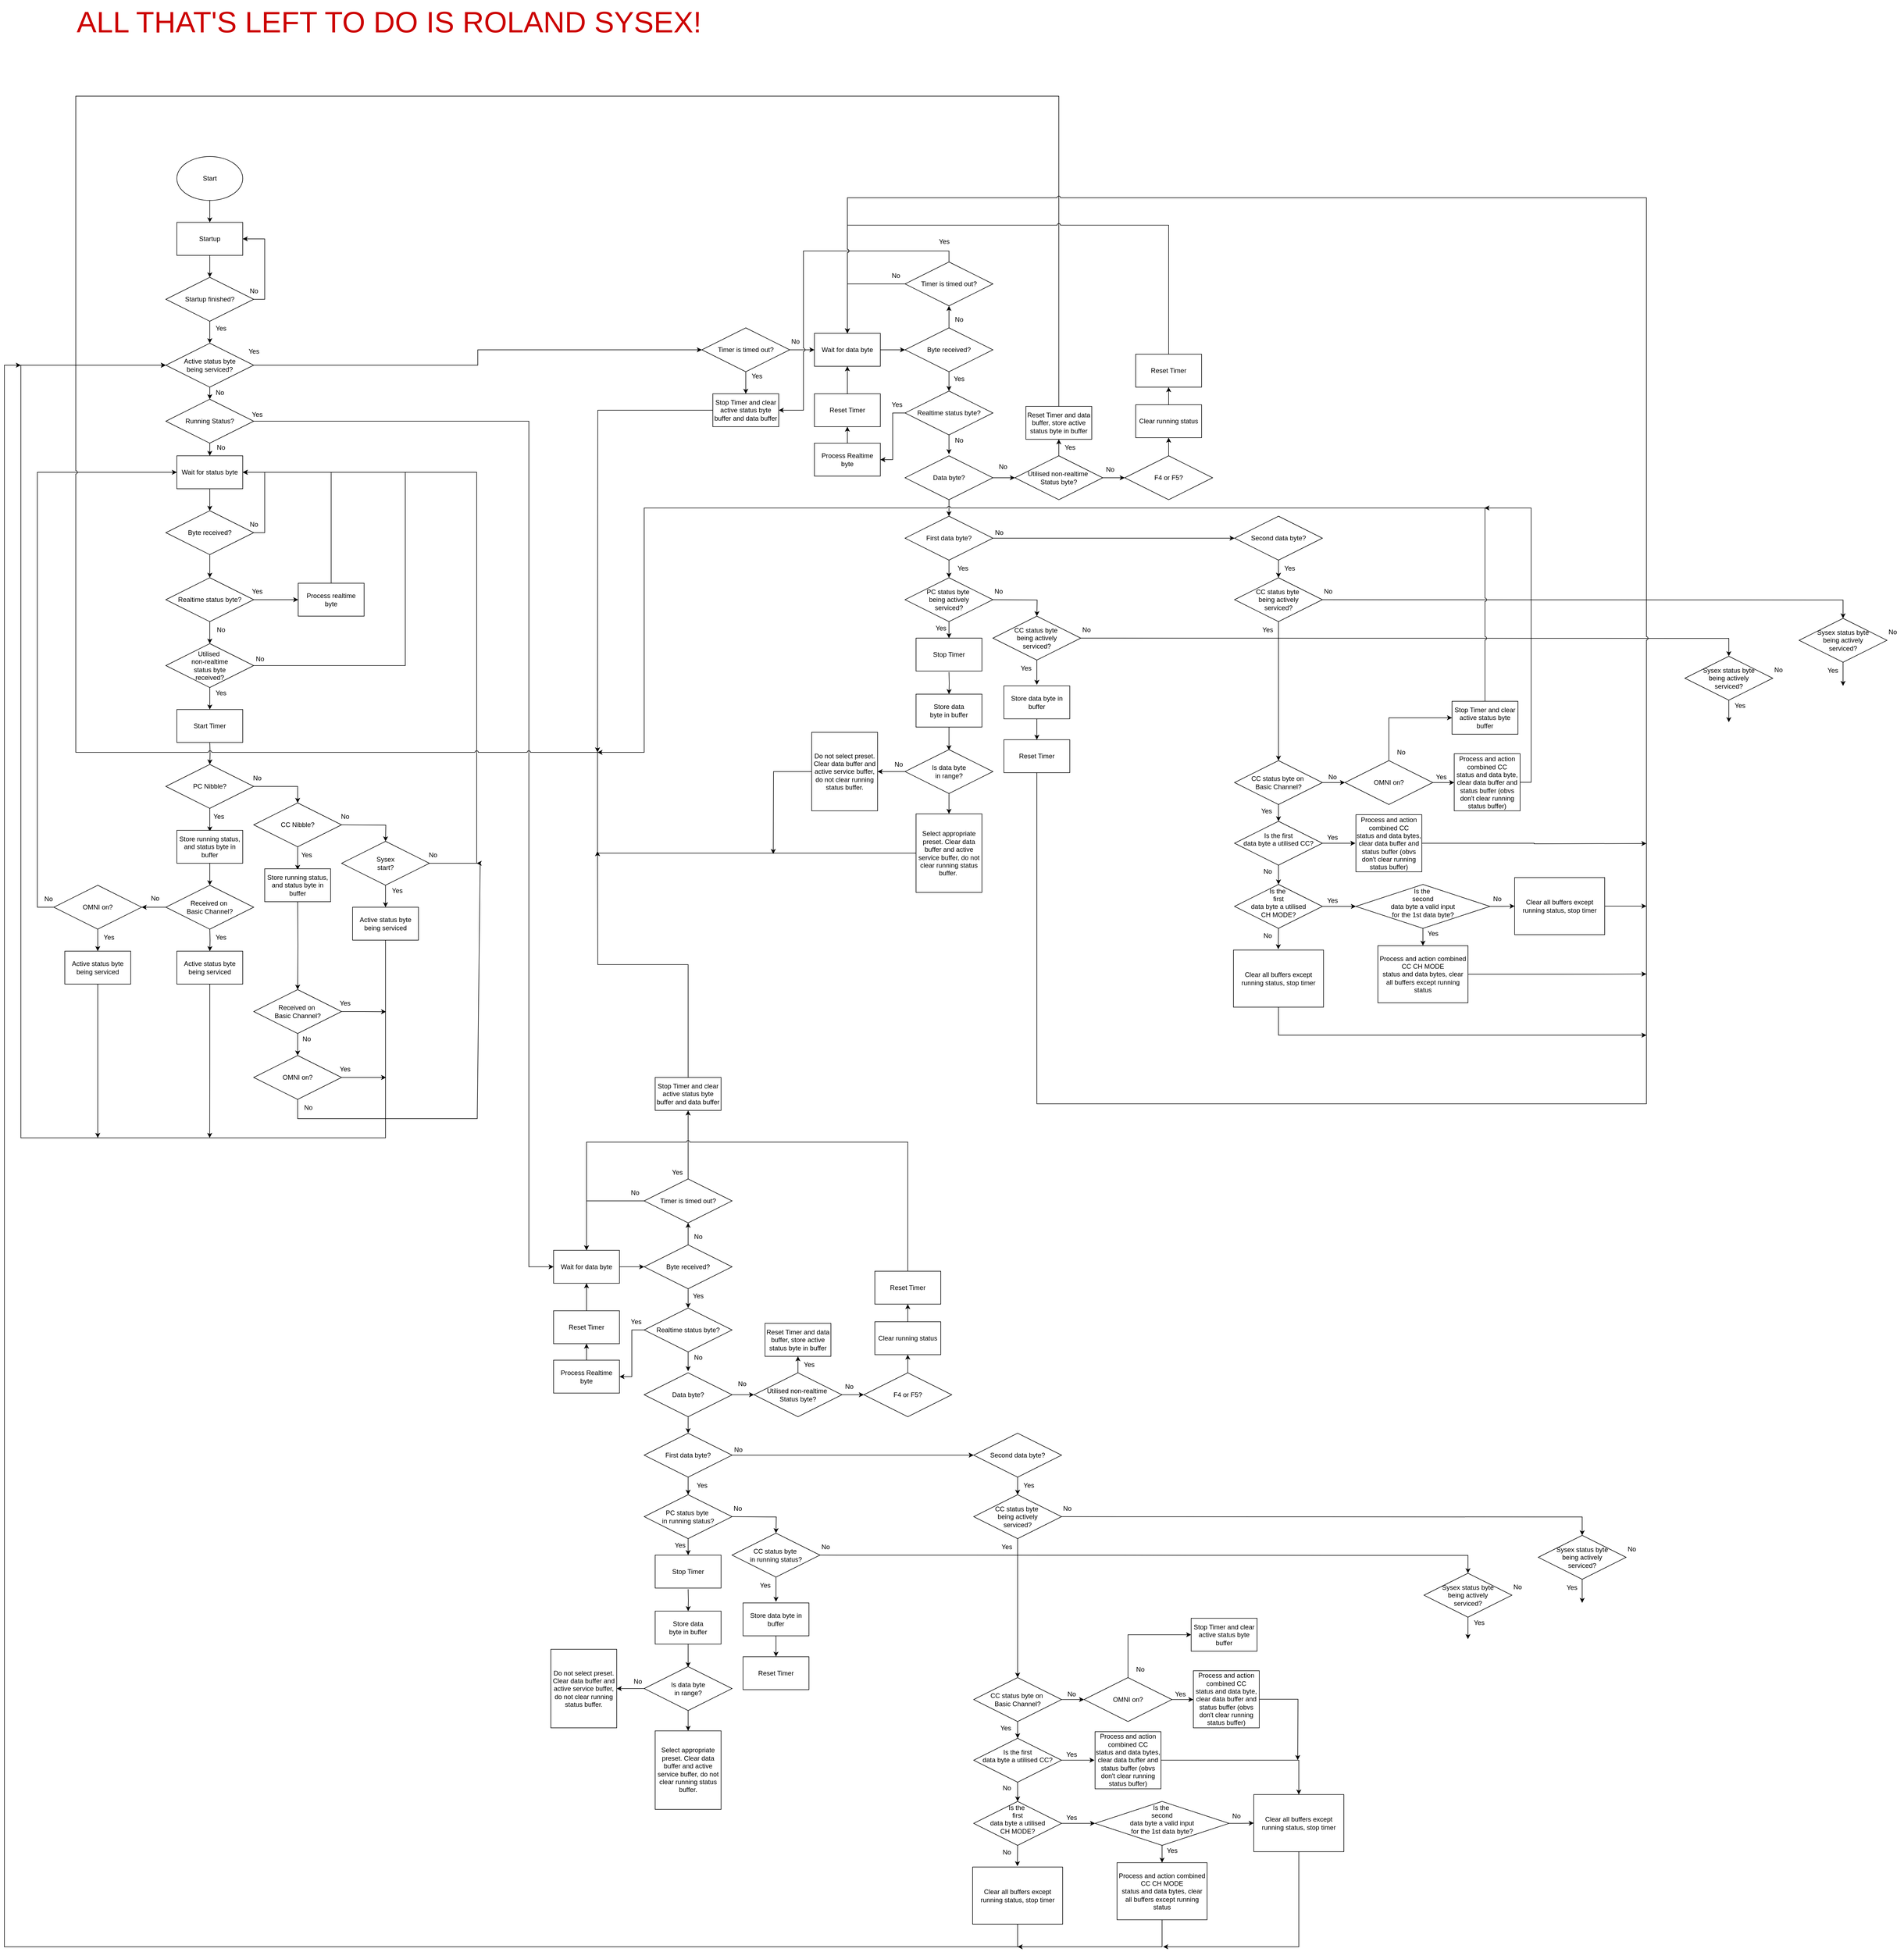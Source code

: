 <mxfile version="26.1.0">
  <diagram name="Page-1" id="MCokuwG6os_PI19OrNsB">
    <mxGraphModel dx="5736" dy="4477" grid="1" gridSize="5" guides="1" tooltips="1" connect="1" arrows="1" fold="1" page="1" pageScale="1" pageWidth="827" pageHeight="1169" math="0" shadow="0">
      <root>
        <mxCell id="0" />
        <mxCell id="1" parent="0" />
        <mxCell id="ROZJgOX0GMissYNZLgex-5" style="edgeStyle=orthogonalEdgeStyle;rounded=0;orthogonalLoop=1;jettySize=auto;html=1;exitX=0.5;exitY=1;exitDx=0;exitDy=0;entryX=0.5;entryY=0;entryDx=0;entryDy=0;" edge="1" parent="1" source="ROZJgOX0GMissYNZLgex-1" target="ROZJgOX0GMissYNZLgex-4">
          <mxGeometry relative="1" as="geometry" />
        </mxCell>
        <mxCell id="ROZJgOX0GMissYNZLgex-1" value="Startup" style="rounded=0;whiteSpace=wrap;html=1;" vertex="1" parent="1">
          <mxGeometry x="354" y="160" width="120" height="60" as="geometry" />
        </mxCell>
        <mxCell id="ROZJgOX0GMissYNZLgex-3" style="edgeStyle=orthogonalEdgeStyle;rounded=0;orthogonalLoop=1;jettySize=auto;html=1;exitX=0.5;exitY=1;exitDx=0;exitDy=0;entryX=0.5;entryY=0;entryDx=0;entryDy=0;" edge="1" parent="1" source="ROZJgOX0GMissYNZLgex-2" target="ROZJgOX0GMissYNZLgex-1">
          <mxGeometry relative="1" as="geometry" />
        </mxCell>
        <mxCell id="ROZJgOX0GMissYNZLgex-2" value="Start" style="ellipse;whiteSpace=wrap;html=1;" vertex="1" parent="1">
          <mxGeometry x="354" y="40" width="120" height="80" as="geometry" />
        </mxCell>
        <mxCell id="ROZJgOX0GMissYNZLgex-26" style="edgeStyle=orthogonalEdgeStyle;rounded=0;orthogonalLoop=1;jettySize=auto;html=1;exitX=1;exitY=0.5;exitDx=0;exitDy=0;entryX=1;entryY=0.5;entryDx=0;entryDy=0;" edge="1" parent="1" source="ROZJgOX0GMissYNZLgex-4" target="ROZJgOX0GMissYNZLgex-1">
          <mxGeometry relative="1" as="geometry" />
        </mxCell>
        <mxCell id="ROZJgOX0GMissYNZLgex-78" style="edgeStyle=orthogonalEdgeStyle;rounded=0;orthogonalLoop=1;jettySize=auto;html=1;exitX=0.5;exitY=1;exitDx=0;exitDy=0;entryX=0.5;entryY=0;entryDx=0;entryDy=0;" edge="1" parent="1" source="ROZJgOX0GMissYNZLgex-4" target="ROZJgOX0GMissYNZLgex-77">
          <mxGeometry relative="1" as="geometry" />
        </mxCell>
        <mxCell id="ROZJgOX0GMissYNZLgex-4" value="Startup finished?" style="rhombus;whiteSpace=wrap;html=1;" vertex="1" parent="1">
          <mxGeometry x="334" y="260" width="160" height="80" as="geometry" />
        </mxCell>
        <mxCell id="ROZJgOX0GMissYNZLgex-31" style="edgeStyle=orthogonalEdgeStyle;rounded=0;orthogonalLoop=1;jettySize=auto;html=1;exitX=0.5;exitY=1;exitDx=0;exitDy=0;entryX=0.5;entryY=0;entryDx=0;entryDy=0;" edge="1" parent="1" source="ROZJgOX0GMissYNZLgex-6" target="ROZJgOX0GMissYNZLgex-30">
          <mxGeometry relative="1" as="geometry" />
        </mxCell>
        <mxCell id="ROZJgOX0GMissYNZLgex-6" value="Wait for status byte" style="rounded=0;whiteSpace=wrap;html=1;" vertex="1" parent="1">
          <mxGeometry x="354" y="585" width="120" height="60" as="geometry" />
        </mxCell>
        <mxCell id="ROZJgOX0GMissYNZLgex-8" value="Yes" style="text;html=1;align=center;verticalAlign=middle;resizable=0;points=[];autosize=1;strokeColor=none;fillColor=none;" vertex="1" parent="1">
          <mxGeometry x="414" y="338" width="40" height="30" as="geometry" />
        </mxCell>
        <mxCell id="ROZJgOX0GMissYNZLgex-14" style="edgeStyle=orthogonalEdgeStyle;rounded=0;orthogonalLoop=1;jettySize=auto;html=1;exitX=0.5;exitY=1;exitDx=0;exitDy=0;entryX=0.5;entryY=0;entryDx=0;entryDy=0;" edge="1" parent="1">
          <mxGeometry relative="1" as="geometry">
            <mxPoint x="414" y="1107" as="sourcePoint" />
            <mxPoint x="414" y="1147" as="targetPoint" />
          </mxGeometry>
        </mxCell>
        <mxCell id="ROZJgOX0GMissYNZLgex-41" style="edgeStyle=orthogonalEdgeStyle;rounded=0;orthogonalLoop=1;jettySize=auto;html=1;exitX=1;exitY=0.5;exitDx=0;exitDy=0;entryX=1;entryY=0.5;entryDx=0;entryDy=0;" edge="1" parent="1" source="ROZJgOX0GMissYNZLgex-9" target="ROZJgOX0GMissYNZLgex-6">
          <mxGeometry relative="1" as="geometry">
            <Array as="points">
              <mxPoint x="770" y="967" />
              <mxPoint x="770" y="615" />
            </Array>
          </mxGeometry>
        </mxCell>
        <mxCell id="ROZJgOX0GMissYNZLgex-227" style="edgeStyle=orthogonalEdgeStyle;rounded=0;orthogonalLoop=1;jettySize=auto;html=1;exitX=0.5;exitY=1;exitDx=0;exitDy=0;entryX=0.5;entryY=0;entryDx=0;entryDy=0;" edge="1" parent="1" source="ROZJgOX0GMissYNZLgex-9" target="ROZJgOX0GMissYNZLgex-226">
          <mxGeometry relative="1" as="geometry" />
        </mxCell>
        <mxCell id="ROZJgOX0GMissYNZLgex-9" value="Utilised&amp;nbsp;&lt;div&gt;non-realtime&lt;div&gt;status byte&lt;div&gt;received?&lt;/div&gt;&lt;/div&gt;&lt;/div&gt;" style="rhombus;whiteSpace=wrap;html=1;" vertex="1" parent="1">
          <mxGeometry x="334" y="927" width="160" height="80" as="geometry" />
        </mxCell>
        <mxCell id="ROZJgOX0GMissYNZLgex-11" value="No" style="text;html=1;align=center;verticalAlign=middle;resizable=0;points=[];autosize=1;strokeColor=none;fillColor=none;" vertex="1" parent="1">
          <mxGeometry x="485" y="940" width="40" height="30" as="geometry" />
        </mxCell>
        <mxCell id="ROZJgOX0GMissYNZLgex-18" style="edgeStyle=orthogonalEdgeStyle;rounded=0;orthogonalLoop=1;jettySize=auto;html=1;exitX=1;exitY=0.5;exitDx=0;exitDy=0;entryX=0.5;entryY=0;entryDx=0;entryDy=0;" edge="1" parent="1" source="ROZJgOX0GMissYNZLgex-16" target="ROZJgOX0GMissYNZLgex-17">
          <mxGeometry relative="1" as="geometry" />
        </mxCell>
        <mxCell id="ROZJgOX0GMissYNZLgex-16" value="PC Nibble?" style="rhombus;whiteSpace=wrap;html=1;" vertex="1" parent="1">
          <mxGeometry x="334" y="1147" width="160" height="80" as="geometry" />
        </mxCell>
        <mxCell id="ROZJgOX0GMissYNZLgex-17" value="CC Nibble?" style="rhombus;whiteSpace=wrap;html=1;" vertex="1" parent="1">
          <mxGeometry x="494" y="1217" width="160" height="80" as="geometry" />
        </mxCell>
        <mxCell id="ROZJgOX0GMissYNZLgex-19" value="No" style="text;html=1;align=center;verticalAlign=middle;resizable=0;points=[];autosize=1;strokeColor=none;fillColor=none;" vertex="1" parent="1">
          <mxGeometry x="480" y="1157" width="40" height="30" as="geometry" />
        </mxCell>
        <mxCell id="ROZJgOX0GMissYNZLgex-21" style="edgeStyle=orthogonalEdgeStyle;rounded=0;orthogonalLoop=1;jettySize=auto;html=1;entryX=0.5;entryY=0;entryDx=0;entryDy=0;" edge="1" parent="1" source="ROZJgOX0GMissYNZLgex-16">
          <mxGeometry relative="1" as="geometry">
            <mxPoint x="414" y="1229" as="sourcePoint" />
            <mxPoint x="414" y="1269" as="targetPoint" />
          </mxGeometry>
        </mxCell>
        <mxCell id="ROZJgOX0GMissYNZLgex-22" value="Yes" style="text;html=1;align=center;verticalAlign=middle;resizable=0;points=[];autosize=1;strokeColor=none;fillColor=none;" vertex="1" parent="1">
          <mxGeometry x="410" y="1227" width="40" height="30" as="geometry" />
        </mxCell>
        <mxCell id="ROZJgOX0GMissYNZLgex-56" style="edgeStyle=orthogonalEdgeStyle;rounded=0;orthogonalLoop=1;jettySize=auto;html=1;exitX=1;exitY=0.5;exitDx=0;exitDy=0;" edge="1" parent="1" source="ROZJgOX0GMissYNZLgex-23">
          <mxGeometry relative="1" as="geometry">
            <mxPoint x="474" y="615" as="targetPoint" />
            <Array as="points">
              <mxPoint x="900" y="1327" />
              <mxPoint x="900" y="615" />
            </Array>
          </mxGeometry>
        </mxCell>
        <mxCell id="ROZJgOX0GMissYNZLgex-89" style="edgeStyle=orthogonalEdgeStyle;rounded=0;orthogonalLoop=1;jettySize=auto;html=1;exitX=0.5;exitY=1;exitDx=0;exitDy=0;entryX=0.5;entryY=0;entryDx=0;entryDy=0;" edge="1" parent="1" source="ROZJgOX0GMissYNZLgex-23" target="ROZJgOX0GMissYNZLgex-88">
          <mxGeometry relative="1" as="geometry" />
        </mxCell>
        <mxCell id="ROZJgOX0GMissYNZLgex-23" value="Sysex&lt;div&gt;start?&lt;/div&gt;" style="rhombus;whiteSpace=wrap;html=1;" vertex="1" parent="1">
          <mxGeometry x="654" y="1287" width="160" height="80" as="geometry" />
        </mxCell>
        <mxCell id="ROZJgOX0GMissYNZLgex-24" style="edgeStyle=orthogonalEdgeStyle;rounded=0;orthogonalLoop=1;jettySize=auto;html=1;exitX=1;exitY=0.5;exitDx=0;exitDy=0;entryX=0.5;entryY=0;entryDx=0;entryDy=0;" edge="1" parent="1">
          <mxGeometry relative="1" as="geometry">
            <mxPoint x="654" y="1257" as="sourcePoint" />
            <mxPoint x="734" y="1287" as="targetPoint" />
          </mxGeometry>
        </mxCell>
        <mxCell id="ROZJgOX0GMissYNZLgex-25" value="No" style="text;html=1;align=center;verticalAlign=middle;resizable=0;points=[];autosize=1;strokeColor=none;fillColor=none;" vertex="1" parent="1">
          <mxGeometry x="640" y="1227" width="40" height="30" as="geometry" />
        </mxCell>
        <mxCell id="ROZJgOX0GMissYNZLgex-27" value="No" style="text;html=1;align=center;verticalAlign=middle;resizable=0;points=[];autosize=1;strokeColor=none;fillColor=none;" vertex="1" parent="1">
          <mxGeometry x="474" y="270" width="40" height="30" as="geometry" />
        </mxCell>
        <mxCell id="ROZJgOX0GMissYNZLgex-39" style="edgeStyle=orthogonalEdgeStyle;rounded=0;orthogonalLoop=1;jettySize=auto;html=1;exitX=1;exitY=0.5;exitDx=0;exitDy=0;entryX=0;entryY=0.5;entryDx=0;entryDy=0;" edge="1" parent="1" source="ROZJgOX0GMissYNZLgex-28" target="ROZJgOX0GMissYNZLgex-38">
          <mxGeometry relative="1" as="geometry" />
        </mxCell>
        <mxCell id="ROZJgOX0GMissYNZLgex-228" style="edgeStyle=orthogonalEdgeStyle;rounded=0;orthogonalLoop=1;jettySize=auto;html=1;exitX=0.5;exitY=1;exitDx=0;exitDy=0;entryX=0.5;entryY=0;entryDx=0;entryDy=0;" edge="1" parent="1" source="ROZJgOX0GMissYNZLgex-28" target="ROZJgOX0GMissYNZLgex-9">
          <mxGeometry relative="1" as="geometry" />
        </mxCell>
        <mxCell id="ROZJgOX0GMissYNZLgex-28" value="Realtime status byte?" style="rhombus;whiteSpace=wrap;html=1;" vertex="1" parent="1">
          <mxGeometry x="334" y="807" width="160" height="80" as="geometry" />
        </mxCell>
        <mxCell id="ROZJgOX0GMissYNZLgex-34" style="edgeStyle=orthogonalEdgeStyle;rounded=0;orthogonalLoop=1;jettySize=auto;html=1;exitX=1;exitY=0.5;exitDx=0;exitDy=0;entryX=1;entryY=0.5;entryDx=0;entryDy=0;" edge="1" parent="1" source="ROZJgOX0GMissYNZLgex-30" target="ROZJgOX0GMissYNZLgex-6">
          <mxGeometry relative="1" as="geometry" />
        </mxCell>
        <mxCell id="ROZJgOX0GMissYNZLgex-157" style="edgeStyle=orthogonalEdgeStyle;rounded=0;orthogonalLoop=1;jettySize=auto;html=1;exitX=0.5;exitY=1;exitDx=0;exitDy=0;entryX=0.5;entryY=0;entryDx=0;entryDy=0;" edge="1" parent="1" source="ROZJgOX0GMissYNZLgex-30">
          <mxGeometry relative="1" as="geometry">
            <mxPoint x="414" y="807" as="targetPoint" />
          </mxGeometry>
        </mxCell>
        <mxCell id="ROZJgOX0GMissYNZLgex-30" value="Byte received?" style="rhombus;whiteSpace=wrap;html=1;" vertex="1" parent="1">
          <mxGeometry x="334" y="685" width="160" height="80" as="geometry" />
        </mxCell>
        <mxCell id="ROZJgOX0GMissYNZLgex-35" value="No" style="text;html=1;align=center;verticalAlign=middle;resizable=0;points=[];autosize=1;strokeColor=none;fillColor=none;" vertex="1" parent="1">
          <mxGeometry x="474" y="695" width="40" height="30" as="geometry" />
        </mxCell>
        <mxCell id="ROZJgOX0GMissYNZLgex-37" value="No" style="text;html=1;align=center;verticalAlign=middle;resizable=0;points=[];autosize=1;strokeColor=none;fillColor=none;" vertex="1" parent="1">
          <mxGeometry x="414" y="887" width="40" height="30" as="geometry" />
        </mxCell>
        <mxCell id="ROZJgOX0GMissYNZLgex-159" style="edgeStyle=orthogonalEdgeStyle;rounded=0;orthogonalLoop=1;jettySize=auto;html=1;exitX=0.5;exitY=0;exitDx=0;exitDy=0;entryX=1;entryY=0.5;entryDx=0;entryDy=0;" edge="1" parent="1" source="ROZJgOX0GMissYNZLgex-38" target="ROZJgOX0GMissYNZLgex-6">
          <mxGeometry relative="1" as="geometry">
            <mxPoint x="635" y="780" as="targetPoint" />
            <Array as="points">
              <mxPoint x="635" y="615" />
            </Array>
          </mxGeometry>
        </mxCell>
        <mxCell id="ROZJgOX0GMissYNZLgex-38" value="Process realtime&lt;div&gt;byte&lt;/div&gt;" style="rounded=0;whiteSpace=wrap;html=1;" vertex="1" parent="1">
          <mxGeometry x="575" y="817" width="120" height="60" as="geometry" />
        </mxCell>
        <mxCell id="ROZJgOX0GMissYNZLgex-40" value="Yes" style="text;html=1;align=center;verticalAlign=middle;resizable=0;points=[];autosize=1;strokeColor=none;fillColor=none;" vertex="1" parent="1">
          <mxGeometry x="480" y="817" width="40" height="30" as="geometry" />
        </mxCell>
        <mxCell id="ROZJgOX0GMissYNZLgex-52" style="edgeStyle=orthogonalEdgeStyle;rounded=0;orthogonalLoop=1;jettySize=auto;html=1;exitX=0.5;exitY=1;exitDx=0;exitDy=0;entryX=0.5;entryY=0;entryDx=0;entryDy=0;" edge="1" parent="1" source="ROZJgOX0GMissYNZLgex-43" target="ROZJgOX0GMissYNZLgex-50">
          <mxGeometry relative="1" as="geometry" />
        </mxCell>
        <mxCell id="ROZJgOX0GMissYNZLgex-43" value="Store running status,&lt;div&gt;and status byte in&lt;/div&gt;&lt;div&gt;buffer&lt;/div&gt;" style="rounded=0;whiteSpace=wrap;html=1;" vertex="1" parent="1">
          <mxGeometry x="354" y="1267" width="120" height="60" as="geometry" />
        </mxCell>
        <mxCell id="ROZJgOX0GMissYNZLgex-44" style="edgeStyle=orthogonalEdgeStyle;rounded=0;orthogonalLoop=1;jettySize=auto;html=1;entryX=0.5;entryY=0;entryDx=0;entryDy=0;" edge="1" parent="1">
          <mxGeometry relative="1" as="geometry">
            <mxPoint x="574" y="1297" as="sourcePoint" />
            <mxPoint x="574" y="1339" as="targetPoint" />
          </mxGeometry>
        </mxCell>
        <mxCell id="ROZJgOX0GMissYNZLgex-45" value="Yes" style="text;html=1;align=center;verticalAlign=middle;resizable=0;points=[];autosize=1;strokeColor=none;fillColor=none;" vertex="1" parent="1">
          <mxGeometry x="570" y="1297" width="40" height="30" as="geometry" />
        </mxCell>
        <mxCell id="ROZJgOX0GMissYNZLgex-46" value="Store running status,&lt;div&gt;and status byte in buffer&lt;/div&gt;" style="rounded=0;whiteSpace=wrap;html=1;" vertex="1" parent="1">
          <mxGeometry x="514" y="1337" width="120" height="60" as="geometry" />
        </mxCell>
        <mxCell id="ROZJgOX0GMissYNZLgex-48" value="Yes" style="text;html=1;align=center;verticalAlign=middle;resizable=0;points=[];autosize=1;strokeColor=none;fillColor=none;" vertex="1" parent="1">
          <mxGeometry x="735" y="1362" width="40" height="30" as="geometry" />
        </mxCell>
        <mxCell id="ROZJgOX0GMissYNZLgex-58" style="edgeStyle=orthogonalEdgeStyle;rounded=0;orthogonalLoop=1;jettySize=auto;html=1;exitX=0;exitY=0.5;exitDx=0;exitDy=0;entryX=1;entryY=0.5;entryDx=0;entryDy=0;" edge="1" parent="1" source="ROZJgOX0GMissYNZLgex-50" target="ROZJgOX0GMissYNZLgex-55">
          <mxGeometry relative="1" as="geometry" />
        </mxCell>
        <mxCell id="ROZJgOX0GMissYNZLgex-50" value="Received on&amp;nbsp;&lt;div&gt;Basic Channel?&lt;/div&gt;" style="rhombus;whiteSpace=wrap;html=1;" vertex="1" parent="1">
          <mxGeometry x="334" y="1367" width="160" height="80" as="geometry" />
        </mxCell>
        <mxCell id="ROZJgOX0GMissYNZLgex-53" value="Yes" style="text;html=1;align=center;verticalAlign=middle;resizable=0;points=[];autosize=1;strokeColor=none;fillColor=none;" vertex="1" parent="1">
          <mxGeometry x="414" y="1447" width="40" height="30" as="geometry" />
        </mxCell>
        <mxCell id="ROZJgOX0GMissYNZLgex-54" value="No" style="text;html=1;align=center;verticalAlign=middle;resizable=0;points=[];autosize=1;strokeColor=none;fillColor=none;" vertex="1" parent="1">
          <mxGeometry x="294" y="1376" width="40" height="30" as="geometry" />
        </mxCell>
        <mxCell id="ROZJgOX0GMissYNZLgex-63" style="edgeStyle=orthogonalEdgeStyle;rounded=0;orthogonalLoop=1;jettySize=auto;html=1;exitX=0.5;exitY=1;exitDx=0;exitDy=0;entryX=0.5;entryY=0;entryDx=0;entryDy=0;" edge="1" parent="1" source="ROZJgOX0GMissYNZLgex-55">
          <mxGeometry relative="1" as="geometry">
            <mxPoint x="210" y="1487" as="targetPoint" />
          </mxGeometry>
        </mxCell>
        <mxCell id="ROZJgOX0GMissYNZLgex-65" style="edgeStyle=orthogonalEdgeStyle;rounded=0;orthogonalLoop=1;jettySize=auto;html=1;exitX=0;exitY=0.5;exitDx=0;exitDy=0;entryX=0;entryY=0.5;entryDx=0;entryDy=0;" edge="1" parent="1" source="ROZJgOX0GMissYNZLgex-55" target="ROZJgOX0GMissYNZLgex-6">
          <mxGeometry relative="1" as="geometry">
            <Array as="points">
              <mxPoint x="100" y="1407" />
              <mxPoint x="100" y="615" />
            </Array>
          </mxGeometry>
        </mxCell>
        <mxCell id="ROZJgOX0GMissYNZLgex-55" value="OMNI on?" style="rhombus;whiteSpace=wrap;html=1;" vertex="1" parent="1">
          <mxGeometry x="130" y="1367" width="160" height="80" as="geometry" />
        </mxCell>
        <mxCell id="ROZJgOX0GMissYNZLgex-57" value="No" style="text;html=1;align=center;verticalAlign=middle;resizable=0;points=[];autosize=1;strokeColor=none;fillColor=none;" vertex="1" parent="1">
          <mxGeometry x="800" y="1297" width="40" height="30" as="geometry" />
        </mxCell>
        <mxCell id="ROZJgOX0GMissYNZLgex-60" style="edgeStyle=orthogonalEdgeStyle;rounded=0;orthogonalLoop=1;jettySize=auto;html=1;exitX=0.5;exitY=1;exitDx=0;exitDy=0;entryX=0.5;entryY=0;entryDx=0;entryDy=0;" edge="1" parent="1" target="ROZJgOX0GMissYNZLgex-61">
          <mxGeometry relative="1" as="geometry">
            <mxPoint x="574" y="1397" as="sourcePoint" />
          </mxGeometry>
        </mxCell>
        <mxCell id="ROZJgOX0GMissYNZLgex-71" style="edgeStyle=orthogonalEdgeStyle;rounded=0;orthogonalLoop=1;jettySize=auto;html=1;exitX=0.5;exitY=1;exitDx=0;exitDy=0;entryX=0.5;entryY=0;entryDx=0;entryDy=0;" edge="1" parent="1" source="ROZJgOX0GMissYNZLgex-61" target="ROZJgOX0GMissYNZLgex-70">
          <mxGeometry relative="1" as="geometry" />
        </mxCell>
        <mxCell id="ROZJgOX0GMissYNZLgex-97" style="edgeStyle=orthogonalEdgeStyle;rounded=0;orthogonalLoop=1;jettySize=auto;html=1;exitX=1;exitY=0.5;exitDx=0;exitDy=0;" edge="1" parent="1" source="ROZJgOX0GMissYNZLgex-61">
          <mxGeometry relative="1" as="geometry">
            <mxPoint x="735" y="1597.333" as="targetPoint" />
          </mxGeometry>
        </mxCell>
        <mxCell id="ROZJgOX0GMissYNZLgex-61" value="Received on&amp;nbsp;&lt;div&gt;Basic Channel?&lt;/div&gt;" style="rhombus;whiteSpace=wrap;html=1;" vertex="1" parent="1">
          <mxGeometry x="494" y="1557" width="160" height="80" as="geometry" />
        </mxCell>
        <mxCell id="ROZJgOX0GMissYNZLgex-64" value="Yes" style="text;html=1;align=center;verticalAlign=middle;resizable=0;points=[];autosize=1;strokeColor=none;fillColor=none;" vertex="1" parent="1">
          <mxGeometry x="210" y="1447" width="40" height="30" as="geometry" />
        </mxCell>
        <mxCell id="ROZJgOX0GMissYNZLgex-66" value="No" style="text;html=1;align=center;verticalAlign=middle;resizable=0;points=[];autosize=1;strokeColor=none;fillColor=none;" vertex="1" parent="1">
          <mxGeometry x="100" y="1377" width="40" height="30" as="geometry" />
        </mxCell>
        <mxCell id="ROZJgOX0GMissYNZLgex-126" style="edgeStyle=orthogonalEdgeStyle;rounded=0;orthogonalLoop=1;jettySize=auto;html=1;exitX=0.5;exitY=1;exitDx=0;exitDy=0;" edge="1" parent="1" source="ROZJgOX0GMissYNZLgex-67">
          <mxGeometry relative="1" as="geometry">
            <mxPoint x="210" y="1827" as="targetPoint" />
          </mxGeometry>
        </mxCell>
        <mxCell id="ROZJgOX0GMissYNZLgex-67" value="Active status byte being serviced" style="rounded=0;whiteSpace=wrap;html=1;" vertex="1" parent="1">
          <mxGeometry x="150" y="1487" width="120" height="60" as="geometry" />
        </mxCell>
        <mxCell id="ROZJgOX0GMissYNZLgex-68" style="edgeStyle=orthogonalEdgeStyle;rounded=0;orthogonalLoop=1;jettySize=auto;html=1;exitX=0.5;exitY=1;exitDx=0;exitDy=0;entryX=0.5;entryY=0;entryDx=0;entryDy=0;" edge="1" parent="1">
          <mxGeometry relative="1" as="geometry">
            <mxPoint x="414" y="1447" as="sourcePoint" />
            <mxPoint x="414" y="1487" as="targetPoint" />
          </mxGeometry>
        </mxCell>
        <mxCell id="ROZJgOX0GMissYNZLgex-127" style="edgeStyle=orthogonalEdgeStyle;rounded=0;orthogonalLoop=1;jettySize=auto;html=1;exitX=0.5;exitY=1;exitDx=0;exitDy=0;" edge="1" parent="1" source="ROZJgOX0GMissYNZLgex-69">
          <mxGeometry relative="1" as="geometry">
            <mxPoint x="413.8" y="1827" as="targetPoint" />
          </mxGeometry>
        </mxCell>
        <mxCell id="ROZJgOX0GMissYNZLgex-69" value="Active status byte being serviced" style="rounded=0;whiteSpace=wrap;html=1;" vertex="1" parent="1">
          <mxGeometry x="354" y="1487" width="120" height="60" as="geometry" />
        </mxCell>
        <mxCell id="ROZJgOX0GMissYNZLgex-92" style="edgeStyle=orthogonalEdgeStyle;rounded=0;orthogonalLoop=1;jettySize=auto;html=1;exitX=1;exitY=0.5;exitDx=0;exitDy=0;" edge="1" parent="1" source="ROZJgOX0GMissYNZLgex-70">
          <mxGeometry relative="1" as="geometry">
            <mxPoint x="735" y="1717" as="targetPoint" />
          </mxGeometry>
        </mxCell>
        <mxCell id="ROZJgOX0GMissYNZLgex-94" style="edgeStyle=orthogonalEdgeStyle;rounded=0;orthogonalLoop=1;jettySize=auto;html=1;exitX=0.5;exitY=1;exitDx=0;exitDy=0;jumpStyle=arc;" edge="1" parent="1" source="ROZJgOX0GMissYNZLgex-70">
          <mxGeometry relative="1" as="geometry">
            <mxPoint x="900.0" y="1327" as="targetPoint" />
            <Array as="points">
              <mxPoint x="574" y="1792" />
              <mxPoint x="901" y="1792" />
              <mxPoint x="901" y="1327" />
            </Array>
          </mxGeometry>
        </mxCell>
        <mxCell id="ROZJgOX0GMissYNZLgex-70" value="OMNI on?" style="rhombus;whiteSpace=wrap;html=1;" vertex="1" parent="1">
          <mxGeometry x="494" y="1677" width="160" height="80" as="geometry" />
        </mxCell>
        <mxCell id="ROZJgOX0GMissYNZLgex-72" value="No" style="text;html=1;align=center;verticalAlign=middle;resizable=0;points=[];autosize=1;strokeColor=none;fillColor=none;" vertex="1" parent="1">
          <mxGeometry x="570" y="1632" width="40" height="30" as="geometry" />
        </mxCell>
        <mxCell id="ROZJgOX0GMissYNZLgex-174" style="edgeStyle=orthogonalEdgeStyle;rounded=0;orthogonalLoop=1;jettySize=auto;html=1;exitX=0.5;exitY=1;exitDx=0;exitDy=0;entryX=0.5;entryY=0;entryDx=0;entryDy=0;" edge="1" parent="1" source="ROZJgOX0GMissYNZLgex-77" target="ROZJgOX0GMissYNZLgex-173">
          <mxGeometry relative="1" as="geometry" />
        </mxCell>
        <mxCell id="ROZJgOX0GMissYNZLgex-197" style="edgeStyle=orthogonalEdgeStyle;rounded=0;orthogonalLoop=1;jettySize=auto;html=1;exitX=1;exitY=0.5;exitDx=0;exitDy=0;entryX=0;entryY=0.5;entryDx=0;entryDy=0;" edge="1" parent="1" source="ROZJgOX0GMissYNZLgex-77" target="ROZJgOX0GMissYNZLgex-119">
          <mxGeometry relative="1" as="geometry" />
        </mxCell>
        <mxCell id="ROZJgOX0GMissYNZLgex-77" value="Active status byte&lt;div&gt;being serviced?&lt;/div&gt;" style="rhombus;whiteSpace=wrap;html=1;" vertex="1" parent="1">
          <mxGeometry x="334" y="380" width="160" height="80" as="geometry" />
        </mxCell>
        <mxCell id="ROZJgOX0GMissYNZLgex-90" style="edgeStyle=orthogonalEdgeStyle;rounded=0;orthogonalLoop=1;jettySize=auto;html=1;exitX=0.5;exitY=1;exitDx=0;exitDy=0;jumpStyle=none;entryX=0;entryY=0.5;entryDx=0;entryDy=0;" edge="1" parent="1" source="ROZJgOX0GMissYNZLgex-88" target="ROZJgOX0GMissYNZLgex-77">
          <mxGeometry relative="1" as="geometry">
            <mxPoint x="334.0" y="505.0" as="targetPoint" />
            <Array as="points">
              <mxPoint x="734" y="1827" />
              <mxPoint x="70" y="1827" />
              <mxPoint x="70" y="420" />
            </Array>
          </mxGeometry>
        </mxCell>
        <mxCell id="ROZJgOX0GMissYNZLgex-88" value="Active status byte being serviced" style="rounded=0;whiteSpace=wrap;html=1;" vertex="1" parent="1">
          <mxGeometry x="674" y="1407" width="120" height="60" as="geometry" />
        </mxCell>
        <mxCell id="ROZJgOX0GMissYNZLgex-95" value="Yes" style="text;html=1;align=center;verticalAlign=middle;resizable=0;points=[];autosize=1;strokeColor=none;fillColor=none;" vertex="1" parent="1">
          <mxGeometry x="640" y="1687" width="40" height="30" as="geometry" />
        </mxCell>
        <mxCell id="ROZJgOX0GMissYNZLgex-96" value="No" style="text;html=1;align=center;verticalAlign=middle;resizable=0;points=[];autosize=1;strokeColor=none;fillColor=none;" vertex="1" parent="1">
          <mxGeometry x="575" y="1757" width="35" height="30" as="geometry" />
        </mxCell>
        <mxCell id="ROZJgOX0GMissYNZLgex-98" value="Yes" style="text;html=1;align=center;verticalAlign=middle;resizable=0;points=[];autosize=1;strokeColor=none;fillColor=none;" vertex="1" parent="1">
          <mxGeometry x="640" y="1567" width="40" height="30" as="geometry" />
        </mxCell>
        <mxCell id="ROZJgOX0GMissYNZLgex-105" value="Yes" style="text;html=1;align=center;verticalAlign=middle;resizable=0;points=[];autosize=1;strokeColor=none;fillColor=none;" vertex="1" parent="1">
          <mxGeometry x="474" y="380" width="40" height="30" as="geometry" />
        </mxCell>
        <mxCell id="ROZJgOX0GMissYNZLgex-113" style="edgeStyle=orthogonalEdgeStyle;rounded=0;orthogonalLoop=1;jettySize=auto;html=1;exitX=1;exitY=0.5;exitDx=0;exitDy=0;entryX=0;entryY=0.5;entryDx=0;entryDy=0;" edge="1" parent="1" source="ROZJgOX0GMissYNZLgex-110" target="ROZJgOX0GMissYNZLgex-112">
          <mxGeometry relative="1" as="geometry" />
        </mxCell>
        <mxCell id="ROZJgOX0GMissYNZLgex-110" value="Wait for data byte" style="rounded=0;whiteSpace=wrap;html=1;" vertex="1" parent="1">
          <mxGeometry x="1515" y="362" width="120" height="60" as="geometry" />
        </mxCell>
        <mxCell id="ROZJgOX0GMissYNZLgex-142" style="edgeStyle=orthogonalEdgeStyle;rounded=0;orthogonalLoop=1;jettySize=auto;html=1;exitX=0.5;exitY=0;exitDx=0;exitDy=0;entryX=0.5;entryY=1;entryDx=0;entryDy=0;" edge="1" parent="1" source="ROZJgOX0GMissYNZLgex-112" target="ROZJgOX0GMissYNZLgex-141">
          <mxGeometry relative="1" as="geometry" />
        </mxCell>
        <mxCell id="ROZJgOX0GMissYNZLgex-147" style="edgeStyle=orthogonalEdgeStyle;rounded=0;orthogonalLoop=1;jettySize=auto;html=1;exitX=0.5;exitY=1;exitDx=0;exitDy=0;entryX=0.5;entryY=0;entryDx=0;entryDy=0;" edge="1" parent="1" source="ROZJgOX0GMissYNZLgex-112" target="ROZJgOX0GMissYNZLgex-130">
          <mxGeometry relative="1" as="geometry" />
        </mxCell>
        <mxCell id="ROZJgOX0GMissYNZLgex-112" value="Byte received?" style="rhombus;whiteSpace=wrap;html=1;" vertex="1" parent="1">
          <mxGeometry x="1680" y="352" width="160" height="80" as="geometry" />
        </mxCell>
        <mxCell id="ROZJgOX0GMissYNZLgex-115" value="Yes" style="text;html=1;align=center;verticalAlign=middle;resizable=0;points=[];autosize=1;strokeColor=none;fillColor=none;" vertex="1" parent="1">
          <mxGeometry x="1757.5" y="430" width="40" height="30" as="geometry" />
        </mxCell>
        <mxCell id="ROZJgOX0GMissYNZLgex-120" style="edgeStyle=orthogonalEdgeStyle;rounded=0;orthogonalLoop=1;jettySize=auto;html=1;exitX=1;exitY=0.5;exitDx=0;exitDy=0;entryX=0;entryY=0.5;entryDx=0;entryDy=0;" edge="1" parent="1" source="ROZJgOX0GMissYNZLgex-119" target="ROZJgOX0GMissYNZLgex-110">
          <mxGeometry relative="1" as="geometry" />
        </mxCell>
        <mxCell id="ROZJgOX0GMissYNZLgex-133" style="edgeStyle=orthogonalEdgeStyle;rounded=0;orthogonalLoop=1;jettySize=auto;html=1;exitX=0.5;exitY=1;exitDx=0;exitDy=0;entryX=0.5;entryY=0;entryDx=0;entryDy=0;" edge="1" parent="1" source="ROZJgOX0GMissYNZLgex-119" target="ROZJgOX0GMissYNZLgex-129">
          <mxGeometry relative="1" as="geometry" />
        </mxCell>
        <mxCell id="ROZJgOX0GMissYNZLgex-119" value="Timer is timed out?" style="rhombus;whiteSpace=wrap;html=1;" vertex="1" parent="1">
          <mxGeometry x="1310" y="352" width="160" height="80" as="geometry" />
        </mxCell>
        <mxCell id="ROZJgOX0GMissYNZLgex-121" value="No" style="text;html=1;align=center;verticalAlign=middle;resizable=0;points=[];autosize=1;strokeColor=none;fillColor=none;" vertex="1" parent="1">
          <mxGeometry x="1460" y="362" width="40" height="30" as="geometry" />
        </mxCell>
        <mxCell id="ROZJgOX0GMissYNZLgex-381" style="edgeStyle=orthogonalEdgeStyle;rounded=0;orthogonalLoop=1;jettySize=auto;html=1;exitX=0;exitY=0.5;exitDx=0;exitDy=0;" edge="1" parent="1" source="ROZJgOX0GMissYNZLgex-129">
          <mxGeometry relative="1" as="geometry">
            <mxPoint x="1120" y="1125" as="targetPoint" />
          </mxGeometry>
        </mxCell>
        <mxCell id="ROZJgOX0GMissYNZLgex-129" value="Stop Timer and clear&lt;div&gt;active status byte buffer and data buffer&lt;/div&gt;" style="rounded=0;whiteSpace=wrap;html=1;" vertex="1" parent="1">
          <mxGeometry x="1330" y="472" width="120" height="60" as="geometry" />
        </mxCell>
        <mxCell id="ROZJgOX0GMissYNZLgex-150" style="edgeStyle=orthogonalEdgeStyle;rounded=0;orthogonalLoop=1;jettySize=auto;html=1;exitX=0.5;exitY=1;exitDx=0;exitDy=0;entryX=0.5;entryY=0;entryDx=0;entryDy=0;" edge="1" parent="1" source="ROZJgOX0GMissYNZLgex-130">
          <mxGeometry relative="1" as="geometry">
            <mxPoint x="1760" y="582" as="targetPoint" />
          </mxGeometry>
        </mxCell>
        <mxCell id="ROZJgOX0GMissYNZLgex-161" style="edgeStyle=orthogonalEdgeStyle;rounded=0;orthogonalLoop=1;jettySize=auto;html=1;exitX=0;exitY=0.5;exitDx=0;exitDy=0;entryX=1;entryY=0.5;entryDx=0;entryDy=0;" edge="1" parent="1" source="ROZJgOX0GMissYNZLgex-130" target="ROZJgOX0GMissYNZLgex-152">
          <mxGeometry relative="1" as="geometry" />
        </mxCell>
        <mxCell id="ROZJgOX0GMissYNZLgex-130" value="Realtime status byte?" style="rhombus;whiteSpace=wrap;html=1;" vertex="1" parent="1">
          <mxGeometry x="1680" y="467" width="160" height="80" as="geometry" />
        </mxCell>
        <mxCell id="ROZJgOX0GMissYNZLgex-139" value="Yes" style="text;html=1;align=center;verticalAlign=middle;resizable=0;points=[];autosize=1;strokeColor=none;fillColor=none;" vertex="1" parent="1">
          <mxGeometry x="1390" y="425" width="40" height="30" as="geometry" />
        </mxCell>
        <mxCell id="ROZJgOX0GMissYNZLgex-140" value="No" style="text;html=1;align=center;verticalAlign=middle;resizable=0;points=[];autosize=1;strokeColor=none;fillColor=none;" vertex="1" parent="1">
          <mxGeometry x="1760" y="322" width="35" height="30" as="geometry" />
        </mxCell>
        <mxCell id="ROZJgOX0GMissYNZLgex-143" style="edgeStyle=orthogonalEdgeStyle;rounded=0;orthogonalLoop=1;jettySize=auto;html=1;exitX=0;exitY=0.5;exitDx=0;exitDy=0;entryX=0.5;entryY=0;entryDx=0;entryDy=0;" edge="1" parent="1" source="ROZJgOX0GMissYNZLgex-141" target="ROZJgOX0GMissYNZLgex-110">
          <mxGeometry relative="1" as="geometry" />
        </mxCell>
        <mxCell id="ROZJgOX0GMissYNZLgex-145" style="edgeStyle=orthogonalEdgeStyle;rounded=0;orthogonalLoop=1;jettySize=auto;html=1;exitX=0.5;exitY=0;exitDx=0;exitDy=0;entryX=1;entryY=0.5;entryDx=0;entryDy=0;jumpStyle=arc;" edge="1" parent="1" source="ROZJgOX0GMissYNZLgex-141" target="ROZJgOX0GMissYNZLgex-129">
          <mxGeometry relative="1" as="geometry">
            <Array as="points">
              <mxPoint x="1760" y="212" />
              <mxPoint x="1495" y="212" />
              <mxPoint x="1495" y="502" />
            </Array>
          </mxGeometry>
        </mxCell>
        <mxCell id="ROZJgOX0GMissYNZLgex-141" value="Timer is timed out?" style="rhombus;whiteSpace=wrap;html=1;" vertex="1" parent="1">
          <mxGeometry x="1680" y="232" width="160" height="80" as="geometry" />
        </mxCell>
        <mxCell id="ROZJgOX0GMissYNZLgex-144" value="No" style="text;html=1;align=center;verticalAlign=middle;resizable=0;points=[];autosize=1;strokeColor=none;fillColor=none;" vertex="1" parent="1">
          <mxGeometry x="1645" y="242" width="35" height="30" as="geometry" />
        </mxCell>
        <mxCell id="ROZJgOX0GMissYNZLgex-146" value="Yes" style="text;html=1;align=center;verticalAlign=middle;resizable=0;points=[];autosize=1;strokeColor=none;fillColor=none;" vertex="1" parent="1">
          <mxGeometry x="1731" y="180" width="40" height="30" as="geometry" />
        </mxCell>
        <mxCell id="ROZJgOX0GMissYNZLgex-163" style="edgeStyle=orthogonalEdgeStyle;rounded=0;orthogonalLoop=1;jettySize=auto;html=1;exitX=0.5;exitY=0;exitDx=0;exitDy=0;entryX=0.5;entryY=1;entryDx=0;entryDy=0;" edge="1" parent="1" source="ROZJgOX0GMissYNZLgex-152" target="ROZJgOX0GMissYNZLgex-162">
          <mxGeometry relative="1" as="geometry" />
        </mxCell>
        <mxCell id="ROZJgOX0GMissYNZLgex-152" value="Process Realtime&lt;div&gt;byte&lt;/div&gt;" style="rounded=0;whiteSpace=wrap;html=1;" vertex="1" parent="1">
          <mxGeometry x="1515" y="562" width="120" height="60" as="geometry" />
        </mxCell>
        <mxCell id="ROZJgOX0GMissYNZLgex-153" value="No" style="text;html=1;align=center;verticalAlign=middle;resizable=0;points=[];autosize=1;strokeColor=none;fillColor=none;" vertex="1" parent="1">
          <mxGeometry x="1760" y="542" width="35" height="30" as="geometry" />
        </mxCell>
        <mxCell id="ROZJgOX0GMissYNZLgex-155" value="Yes" style="text;html=1;align=center;verticalAlign=middle;resizable=0;points=[];autosize=1;strokeColor=none;fillColor=none;" vertex="1" parent="1">
          <mxGeometry x="1645" y="477" width="40" height="30" as="geometry" />
        </mxCell>
        <mxCell id="ROZJgOX0GMissYNZLgex-164" style="edgeStyle=orthogonalEdgeStyle;rounded=0;orthogonalLoop=1;jettySize=auto;html=1;exitX=0.5;exitY=0;exitDx=0;exitDy=0;entryX=0.5;entryY=1;entryDx=0;entryDy=0;" edge="1" parent="1" source="ROZJgOX0GMissYNZLgex-162" target="ROZJgOX0GMissYNZLgex-110">
          <mxGeometry relative="1" as="geometry" />
        </mxCell>
        <mxCell id="ROZJgOX0GMissYNZLgex-162" value="Reset Timer" style="rounded=0;whiteSpace=wrap;html=1;" vertex="1" parent="1">
          <mxGeometry x="1515" y="472" width="120" height="60" as="geometry" />
        </mxCell>
        <mxCell id="ROZJgOX0GMissYNZLgex-175" style="edgeStyle=orthogonalEdgeStyle;rounded=0;orthogonalLoop=1;jettySize=auto;html=1;exitX=0.5;exitY=1;exitDx=0;exitDy=0;entryX=0.5;entryY=0;entryDx=0;entryDy=0;" edge="1" parent="1" source="ROZJgOX0GMissYNZLgex-173" target="ROZJgOX0GMissYNZLgex-6">
          <mxGeometry relative="1" as="geometry" />
        </mxCell>
        <mxCell id="ROZJgOX0GMissYNZLgex-219" style="edgeStyle=orthogonalEdgeStyle;rounded=0;orthogonalLoop=1;jettySize=auto;html=1;exitX=1;exitY=0.5;exitDx=0;exitDy=0;entryX=0;entryY=0.5;entryDx=0;entryDy=0;" edge="1" parent="1" source="ROZJgOX0GMissYNZLgex-173" target="ROZJgOX0GMissYNZLgex-417">
          <mxGeometry relative="1" as="geometry">
            <mxPoint x="1099" y="1590" as="targetPoint" />
            <Array as="points">
              <mxPoint x="995" y="522" />
              <mxPoint x="995" y="2062" />
            </Array>
          </mxGeometry>
        </mxCell>
        <mxCell id="ROZJgOX0GMissYNZLgex-173" value="Running Status?" style="rhombus;whiteSpace=wrap;html=1;" vertex="1" parent="1">
          <mxGeometry x="334" y="482" width="160" height="80" as="geometry" />
        </mxCell>
        <mxCell id="ROZJgOX0GMissYNZLgex-176" value="No" style="text;html=1;align=center;verticalAlign=middle;resizable=0;points=[];autosize=1;strokeColor=none;fillColor=none;" vertex="1" parent="1">
          <mxGeometry x="416" y="555" width="35" height="30" as="geometry" />
        </mxCell>
        <mxCell id="ROZJgOX0GMissYNZLgex-177" value="No" style="text;html=1;align=center;verticalAlign=middle;resizable=0;points=[];autosize=1;strokeColor=none;fillColor=none;" vertex="1" parent="1">
          <mxGeometry x="414" y="455" width="35" height="30" as="geometry" />
        </mxCell>
        <mxCell id="ROZJgOX0GMissYNZLgex-226" value="Start Timer" style="rounded=0;whiteSpace=wrap;html=1;" vertex="1" parent="1">
          <mxGeometry x="354" y="1047" width="120" height="60" as="geometry" />
        </mxCell>
        <mxCell id="ROZJgOX0GMissYNZLgex-229" value="Yes" style="text;html=1;align=center;verticalAlign=middle;resizable=0;points=[];autosize=1;strokeColor=none;fillColor=none;" vertex="1" parent="1">
          <mxGeometry x="414" y="1002" width="40" height="30" as="geometry" />
        </mxCell>
        <mxCell id="ROZJgOX0GMissYNZLgex-278" style="edgeStyle=orthogonalEdgeStyle;rounded=0;orthogonalLoop=1;jettySize=auto;html=1;exitX=1;exitY=0.5;exitDx=0;exitDy=0;entryX=0;entryY=0.5;entryDx=0;entryDy=0;" edge="1" parent="1" source="ROZJgOX0GMissYNZLgex-276" target="ROZJgOX0GMissYNZLgex-277">
          <mxGeometry relative="1" as="geometry" />
        </mxCell>
        <mxCell id="ROZJgOX0GMissYNZLgex-331" style="edgeStyle=orthogonalEdgeStyle;rounded=0;orthogonalLoop=1;jettySize=auto;html=1;exitX=0.5;exitY=1;exitDx=0;exitDy=0;entryX=0.5;entryY=0;entryDx=0;entryDy=0;" edge="1" parent="1" source="ROZJgOX0GMissYNZLgex-276" target="ROZJgOX0GMissYNZLgex-330">
          <mxGeometry relative="1" as="geometry" />
        </mxCell>
        <mxCell id="ROZJgOX0GMissYNZLgex-276" value="Data byte?" style="rhombus;whiteSpace=wrap;html=1;" vertex="1" parent="1">
          <mxGeometry x="1680" y="585" width="160" height="80" as="geometry" />
        </mxCell>
        <mxCell id="ROZJgOX0GMissYNZLgex-284" style="edgeStyle=orthogonalEdgeStyle;rounded=0;orthogonalLoop=1;jettySize=auto;html=1;exitX=0.5;exitY=0;exitDx=0;exitDy=0;entryX=0.5;entryY=1;entryDx=0;entryDy=0;" edge="1" parent="1" source="ROZJgOX0GMissYNZLgex-277" target="ROZJgOX0GMissYNZLgex-283">
          <mxGeometry relative="1" as="geometry" />
        </mxCell>
        <mxCell id="ROZJgOX0GMissYNZLgex-290" style="edgeStyle=orthogonalEdgeStyle;rounded=0;orthogonalLoop=1;jettySize=auto;html=1;exitX=1;exitY=0.5;exitDx=0;exitDy=0;entryX=0;entryY=0.5;entryDx=0;entryDy=0;" edge="1" parent="1" source="ROZJgOX0GMissYNZLgex-277" target="ROZJgOX0GMissYNZLgex-288">
          <mxGeometry relative="1" as="geometry" />
        </mxCell>
        <mxCell id="ROZJgOX0GMissYNZLgex-277" value="Utilised non-realtime&amp;nbsp;&lt;div&gt;Status byte?&lt;/div&gt;" style="rhombus;whiteSpace=wrap;html=1;" vertex="1" parent="1">
          <mxGeometry x="1880" y="585" width="160" height="80" as="geometry" />
        </mxCell>
        <mxCell id="ROZJgOX0GMissYNZLgex-280" value="No" style="text;html=1;align=center;verticalAlign=middle;resizable=0;points=[];autosize=1;strokeColor=none;fillColor=none;" vertex="1" parent="1">
          <mxGeometry x="1840" y="590" width="35" height="30" as="geometry" />
        </mxCell>
        <mxCell id="ROZJgOX0GMissYNZLgex-282" value="Yes" style="text;html=1;align=center;verticalAlign=middle;resizable=0;points=[];autosize=1;strokeColor=none;fillColor=none;" vertex="1" parent="1">
          <mxGeometry x="1960" y="555" width="40" height="30" as="geometry" />
        </mxCell>
        <mxCell id="ROZJgOX0GMissYNZLgex-532" style="edgeStyle=orthogonalEdgeStyle;rounded=0;orthogonalLoop=1;jettySize=auto;html=1;exitX=0.5;exitY=0;exitDx=0;exitDy=0;entryX=0;entryY=0.5;entryDx=0;entryDy=0;" edge="1" parent="1" source="ROZJgOX0GMissYNZLgex-283" target="ROZJgOX0GMissYNZLgex-77">
          <mxGeometry relative="1" as="geometry">
            <Array as="points">
              <mxPoint x="1960" y="-70" />
              <mxPoint x="170" y="-70" />
              <mxPoint x="170" y="420" />
            </Array>
          </mxGeometry>
        </mxCell>
        <mxCell id="ROZJgOX0GMissYNZLgex-283" value="Reset Timer and data buffer, store active status byte in buffer" style="rounded=0;whiteSpace=wrap;html=1;" vertex="1" parent="1">
          <mxGeometry x="1900" y="495" width="120" height="60" as="geometry" />
        </mxCell>
        <mxCell id="ROZJgOX0GMissYNZLgex-287" value="No" style="text;html=1;align=center;verticalAlign=middle;resizable=0;points=[];autosize=1;strokeColor=none;fillColor=none;" vertex="1" parent="1">
          <mxGeometry x="2035" y="595" width="35" height="30" as="geometry" />
        </mxCell>
        <mxCell id="ROZJgOX0GMissYNZLgex-292" style="edgeStyle=orthogonalEdgeStyle;rounded=0;orthogonalLoop=1;jettySize=auto;html=1;exitX=0.5;exitY=0;exitDx=0;exitDy=0;entryX=0.5;entryY=1;entryDx=0;entryDy=0;" edge="1" parent="1" source="ROZJgOX0GMissYNZLgex-288" target="ROZJgOX0GMissYNZLgex-291">
          <mxGeometry relative="1" as="geometry" />
        </mxCell>
        <mxCell id="ROZJgOX0GMissYNZLgex-288" value="F4 or F5?" style="rhombus;whiteSpace=wrap;html=1;" vertex="1" parent="1">
          <mxGeometry x="2080" y="585" width="160" height="80" as="geometry" />
        </mxCell>
        <mxCell id="ROZJgOX0GMissYNZLgex-295" style="edgeStyle=orthogonalEdgeStyle;rounded=0;orthogonalLoop=1;jettySize=auto;html=1;exitX=0.5;exitY=0;exitDx=0;exitDy=0;entryX=0.5;entryY=1;entryDx=0;entryDy=0;" edge="1" parent="1" source="ROZJgOX0GMissYNZLgex-291" target="ROZJgOX0GMissYNZLgex-294">
          <mxGeometry relative="1" as="geometry" />
        </mxCell>
        <mxCell id="ROZJgOX0GMissYNZLgex-291" value="Clear running status" style="rounded=0;whiteSpace=wrap;html=1;" vertex="1" parent="1">
          <mxGeometry x="2100" y="492" width="120" height="60" as="geometry" />
        </mxCell>
        <mxCell id="ROZJgOX0GMissYNZLgex-296" style="edgeStyle=orthogonalEdgeStyle;rounded=0;orthogonalLoop=1;jettySize=auto;html=1;exitX=0.5;exitY=0;exitDx=0;exitDy=0;entryX=0.5;entryY=0;entryDx=0;entryDy=0;jumpStyle=arc;" edge="1" parent="1" source="ROZJgOX0GMissYNZLgex-294" target="ROZJgOX0GMissYNZLgex-110">
          <mxGeometry relative="1" as="geometry">
            <Array as="points">
              <mxPoint x="2160" y="165" />
              <mxPoint x="1575" y="165" />
            </Array>
          </mxGeometry>
        </mxCell>
        <mxCell id="ROZJgOX0GMissYNZLgex-294" value="Reset Timer" style="rounded=0;whiteSpace=wrap;html=1;" vertex="1" parent="1">
          <mxGeometry x="2100" y="400" width="120" height="60" as="geometry" />
        </mxCell>
        <mxCell id="ROZJgOX0GMissYNZLgex-300" style="edgeStyle=orthogonalEdgeStyle;rounded=0;orthogonalLoop=1;jettySize=auto;html=1;entryX=0;entryY=0.5;entryDx=0;entryDy=0;jumpStyle=arc;exitX=0;exitY=0.5;exitDx=0;exitDy=0;" edge="1" parent="1" source="ROZJgOX0GMissYNZLgex-361" target="ROZJgOX0GMissYNZLgex-77">
          <mxGeometry relative="1" as="geometry">
            <mxPoint x="1540" y="1245" as="sourcePoint" />
            <Array as="points">
              <mxPoint x="1120" y="1309" />
              <mxPoint x="1120" y="1125" />
              <mxPoint x="170" y="1125" />
              <mxPoint x="170" y="420" />
            </Array>
          </mxGeometry>
        </mxCell>
        <mxCell id="ROZJgOX0GMissYNZLgex-301" value="Yes" style="text;html=1;align=center;verticalAlign=middle;resizable=0;points=[];autosize=1;strokeColor=none;fillColor=none;" vertex="1" parent="1">
          <mxGeometry x="480" y="495" width="40" height="30" as="geometry" />
        </mxCell>
        <mxCell id="ROZJgOX0GMissYNZLgex-307" style="edgeStyle=orthogonalEdgeStyle;rounded=0;orthogonalLoop=1;jettySize=auto;html=1;exitX=0.5;exitY=1;exitDx=0;exitDy=0;entryX=0.5;entryY=0;entryDx=0;entryDy=0;" edge="1" parent="1">
          <mxGeometry relative="1" as="geometry">
            <mxPoint x="1760" y="1019" as="targetPoint" />
            <mxPoint x="1760" y="979" as="sourcePoint" />
          </mxGeometry>
        </mxCell>
        <mxCell id="ROZJgOX0GMissYNZLgex-308" style="edgeStyle=orthogonalEdgeStyle;rounded=0;orthogonalLoop=1;jettySize=auto;html=1;exitX=0.5;exitY=1;exitDx=0;exitDy=0;entryX=0.5;entryY=0;entryDx=0;entryDy=0;" edge="1" parent="1" source="ROZJgOX0GMissYNZLgex-309" target="ROZJgOX0GMissYNZLgex-328">
          <mxGeometry relative="1" as="geometry" />
        </mxCell>
        <mxCell id="ROZJgOX0GMissYNZLgex-309" value="PC status byte&amp;nbsp;&lt;div&gt;being actively&lt;/div&gt;&lt;div&gt;serviced?&lt;/div&gt;" style="rhombus;whiteSpace=wrap;html=1;" vertex="1" parent="1">
          <mxGeometry x="1680" y="807" width="160" height="80" as="geometry" />
        </mxCell>
        <mxCell id="ROZJgOX0GMissYNZLgex-310" value="CC status byte&amp;nbsp;&lt;div&gt;being actively&lt;/div&gt;&lt;div&gt;serviced?&lt;/div&gt;" style="rhombus;whiteSpace=wrap;html=1;" vertex="1" parent="1">
          <mxGeometry x="1840" y="877" width="160" height="80" as="geometry" />
        </mxCell>
        <mxCell id="ROZJgOX0GMissYNZLgex-311" style="edgeStyle=orthogonalEdgeStyle;rounded=0;orthogonalLoop=1;jettySize=auto;html=1;exitX=1;exitY=0.5;exitDx=0;exitDy=0;entryX=0.5;entryY=0;entryDx=0;entryDy=0;" edge="1" parent="1">
          <mxGeometry relative="1" as="geometry">
            <mxPoint x="1840" y="847" as="sourcePoint" />
            <mxPoint x="1920" y="877" as="targetPoint" />
          </mxGeometry>
        </mxCell>
        <mxCell id="ROZJgOX0GMissYNZLgex-312" value="No" style="text;html=1;align=center;verticalAlign=middle;resizable=0;points=[];autosize=1;strokeColor=none;fillColor=none;" vertex="1" parent="1">
          <mxGeometry x="1830" y="817" width="40" height="30" as="geometry" />
        </mxCell>
        <mxCell id="ROZJgOX0GMissYNZLgex-313" value="Yes" style="text;html=1;align=center;verticalAlign=middle;resizable=0;points=[];autosize=1;strokeColor=none;fillColor=none;" vertex="1" parent="1">
          <mxGeometry x="1725" y="884" width="40" height="30" as="geometry" />
        </mxCell>
        <mxCell id="ROZJgOX0GMissYNZLgex-314" style="edgeStyle=orthogonalEdgeStyle;rounded=0;orthogonalLoop=1;jettySize=auto;html=1;exitX=0.5;exitY=1;exitDx=0;exitDy=0;entryX=0.5;entryY=0;entryDx=0;entryDy=0;" edge="1" parent="1" source="ROZJgOX0GMissYNZLgex-310">
          <mxGeometry relative="1" as="geometry">
            <mxPoint x="1920" y="959" as="sourcePoint" />
            <mxPoint x="1920" y="1002" as="targetPoint" />
          </mxGeometry>
        </mxCell>
        <mxCell id="ROZJgOX0GMissYNZLgex-315" value="Yes" style="text;html=1;align=center;verticalAlign=middle;resizable=0;points=[];autosize=1;strokeColor=none;fillColor=none;" vertex="1" parent="1">
          <mxGeometry x="1880" y="957" width="40" height="30" as="geometry" />
        </mxCell>
        <mxCell id="ROZJgOX0GMissYNZLgex-316" style="edgeStyle=orthogonalEdgeStyle;rounded=0;orthogonalLoop=1;jettySize=auto;html=1;exitX=0.5;exitY=1;exitDx=0;exitDy=0;entryX=0.5;entryY=0;entryDx=0;entryDy=0;" edge="1" parent="1" source="ROZJgOX0GMissYNZLgex-317">
          <mxGeometry relative="1" as="geometry">
            <mxPoint x="3180" y="1070" as="targetPoint" />
          </mxGeometry>
        </mxCell>
        <mxCell id="ROZJgOX0GMissYNZLgex-317" value="Sysex status byte&lt;div&gt;being actively&lt;/div&gt;&lt;div&gt;serviced?&lt;/div&gt;" style="rhombus;whiteSpace=wrap;html=1;" vertex="1" parent="1">
          <mxGeometry x="3100" y="950" width="160" height="80" as="geometry" />
        </mxCell>
        <mxCell id="ROZJgOX0GMissYNZLgex-318" style="edgeStyle=orthogonalEdgeStyle;rounded=0;orthogonalLoop=1;jettySize=auto;html=1;exitX=1;exitY=0.5;exitDx=0;exitDy=0;entryX=0.5;entryY=0;entryDx=0;entryDy=0;" edge="1" parent="1" target="ROZJgOX0GMissYNZLgex-317">
          <mxGeometry relative="1" as="geometry">
            <mxPoint x="2000" y="917" as="sourcePoint" />
            <mxPoint x="2080" y="947" as="targetPoint" />
          </mxGeometry>
        </mxCell>
        <mxCell id="ROZJgOX0GMissYNZLgex-319" value="No" style="text;html=1;align=center;verticalAlign=middle;resizable=0;points=[];autosize=1;strokeColor=none;fillColor=none;" vertex="1" parent="1">
          <mxGeometry x="1990" y="887" width="40" height="30" as="geometry" />
        </mxCell>
        <mxCell id="ROZJgOX0GMissYNZLgex-320" value="No" style="text;html=1;align=center;verticalAlign=middle;resizable=0;points=[];autosize=1;strokeColor=none;fillColor=none;" vertex="1" parent="1">
          <mxGeometry x="3250" y="960" width="40" height="30" as="geometry" />
        </mxCell>
        <mxCell id="ROZJgOX0GMissYNZLgex-321" value="Yes" style="text;html=1;align=center;verticalAlign=middle;resizable=0;points=[];autosize=1;strokeColor=none;fillColor=none;" vertex="1" parent="1">
          <mxGeometry x="3180" y="1025" width="40" height="30" as="geometry" />
        </mxCell>
        <mxCell id="ROZJgOX0GMissYNZLgex-322" value="Yes" style="text;html=1;align=center;verticalAlign=middle;resizable=0;points=[];autosize=1;strokeColor=none;fillColor=none;" vertex="1" parent="1">
          <mxGeometry x="1765" y="775" width="40" height="30" as="geometry" />
        </mxCell>
        <mxCell id="ROZJgOX0GMissYNZLgex-323" style="edgeStyle=orthogonalEdgeStyle;rounded=0;orthogonalLoop=1;jettySize=auto;html=1;exitX=0.5;exitY=1;exitDx=0;exitDy=0;entryX=0.5;entryY=0;entryDx=0;entryDy=0;" edge="1" parent="1" source="ROZJgOX0GMissYNZLgex-324">
          <mxGeometry relative="1" as="geometry">
            <mxPoint x="1760" y="1121" as="targetPoint" />
          </mxGeometry>
        </mxCell>
        <mxCell id="ROZJgOX0GMissYNZLgex-324" value="Store data&lt;div&gt;byte in buffer&lt;/div&gt;" style="rounded=0;whiteSpace=wrap;html=1;" vertex="1" parent="1">
          <mxGeometry x="1700" y="1019" width="120" height="60" as="geometry" />
        </mxCell>
        <mxCell id="ROZJgOX0GMissYNZLgex-326" style="edgeStyle=orthogonalEdgeStyle;rounded=0;orthogonalLoop=1;jettySize=auto;html=1;exitX=0.5;exitY=1;exitDx=0;exitDy=0;entryX=0.5;entryY=0;entryDx=0;entryDy=0;" edge="1" parent="1" source="ROZJgOX0GMissYNZLgex-327" target="ROZJgOX0GMissYNZLgex-329">
          <mxGeometry relative="1" as="geometry" />
        </mxCell>
        <mxCell id="ROZJgOX0GMissYNZLgex-327" value="Store data byte in buffer" style="rounded=0;whiteSpace=wrap;html=1;" vertex="1" parent="1">
          <mxGeometry x="1860" y="1004" width="120" height="60" as="geometry" />
        </mxCell>
        <mxCell id="ROZJgOX0GMissYNZLgex-328" value="Stop Timer" style="rounded=0;whiteSpace=wrap;html=1;" vertex="1" parent="1">
          <mxGeometry x="1700" y="917" width="120" height="60" as="geometry" />
        </mxCell>
        <mxCell id="ROZJgOX0GMissYNZLgex-336" style="edgeStyle=orthogonalEdgeStyle;rounded=0;orthogonalLoop=1;jettySize=auto;html=1;exitX=0.5;exitY=1;exitDx=0;exitDy=0;entryX=0.5;entryY=0;entryDx=0;entryDy=0;jumpStyle=arc;" edge="1" parent="1" source="ROZJgOX0GMissYNZLgex-329" target="ROZJgOX0GMissYNZLgex-110">
          <mxGeometry relative="1" as="geometry">
            <Array as="points">
              <mxPoint x="1920" y="1765" />
              <mxPoint x="3030" y="1765" />
              <mxPoint x="3030" y="115" />
              <mxPoint x="1575" y="115" />
            </Array>
          </mxGeometry>
        </mxCell>
        <mxCell id="ROZJgOX0GMissYNZLgex-329" value="Reset Timer" style="rounded=0;whiteSpace=wrap;html=1;" vertex="1" parent="1">
          <mxGeometry x="1860" y="1102" width="120" height="60" as="geometry" />
        </mxCell>
        <mxCell id="ROZJgOX0GMissYNZLgex-332" style="edgeStyle=orthogonalEdgeStyle;rounded=0;orthogonalLoop=1;jettySize=auto;html=1;exitX=0.5;exitY=1;exitDx=0;exitDy=0;entryX=0.5;entryY=0;entryDx=0;entryDy=0;" edge="1" parent="1" source="ROZJgOX0GMissYNZLgex-330" target="ROZJgOX0GMissYNZLgex-309">
          <mxGeometry relative="1" as="geometry" />
        </mxCell>
        <mxCell id="ROZJgOX0GMissYNZLgex-334" style="edgeStyle=orthogonalEdgeStyle;rounded=0;orthogonalLoop=1;jettySize=auto;html=1;exitX=1;exitY=0.5;exitDx=0;exitDy=0;entryX=0;entryY=0.5;entryDx=0;entryDy=0;" edge="1" parent="1" source="ROZJgOX0GMissYNZLgex-330" target="ROZJgOX0GMissYNZLgex-333">
          <mxGeometry relative="1" as="geometry" />
        </mxCell>
        <mxCell id="ROZJgOX0GMissYNZLgex-330" value="First data byte?" style="rhombus;whiteSpace=wrap;html=1;" vertex="1" parent="1">
          <mxGeometry x="1680" y="695" width="160" height="80" as="geometry" />
        </mxCell>
        <mxCell id="ROZJgOX0GMissYNZLgex-346" style="edgeStyle=orthogonalEdgeStyle;rounded=0;orthogonalLoop=1;jettySize=auto;html=1;exitX=0.5;exitY=1;exitDx=0;exitDy=0;entryX=0.5;entryY=0;entryDx=0;entryDy=0;" edge="1" parent="1" source="ROZJgOX0GMissYNZLgex-333" target="ROZJgOX0GMissYNZLgex-337">
          <mxGeometry relative="1" as="geometry" />
        </mxCell>
        <mxCell id="ROZJgOX0GMissYNZLgex-333" value="Second data byte?" style="rhombus;whiteSpace=wrap;html=1;" vertex="1" parent="1">
          <mxGeometry x="2280" y="695" width="160" height="80" as="geometry" />
        </mxCell>
        <mxCell id="ROZJgOX0GMissYNZLgex-335" value="No" style="text;html=1;align=center;verticalAlign=middle;resizable=0;points=[];autosize=1;strokeColor=none;fillColor=none;" vertex="1" parent="1">
          <mxGeometry x="1833" y="710" width="35" height="30" as="geometry" />
        </mxCell>
        <mxCell id="ROZJgOX0GMissYNZLgex-373" style="edgeStyle=orthogonalEdgeStyle;rounded=0;orthogonalLoop=1;jettySize=auto;html=1;exitX=0.5;exitY=1;exitDx=0;exitDy=0;entryX=0.5;entryY=0;entryDx=0;entryDy=0;" edge="1" parent="1" source="ROZJgOX0GMissYNZLgex-337" target="ROZJgOX0GMissYNZLgex-371">
          <mxGeometry relative="1" as="geometry" />
        </mxCell>
        <mxCell id="ROZJgOX0GMissYNZLgex-337" value="CC status byte&amp;nbsp;&lt;div&gt;being actively&lt;/div&gt;&lt;div&gt;serviced?&lt;/div&gt;" style="rhombus;whiteSpace=wrap;html=1;" vertex="1" parent="1">
          <mxGeometry x="2280" y="807" width="160" height="80" as="geometry" />
        </mxCell>
        <mxCell id="ROZJgOX0GMissYNZLgex-341" value="Yes" style="text;html=1;align=center;verticalAlign=middle;resizable=0;points=[];autosize=1;strokeColor=none;fillColor=none;" vertex="1" parent="1">
          <mxGeometry x="2320" y="887" width="40" height="30" as="geometry" />
        </mxCell>
        <mxCell id="ROZJgOX0GMissYNZLgex-348" style="edgeStyle=orthogonalEdgeStyle;rounded=0;orthogonalLoop=1;jettySize=auto;html=1;exitX=0.5;exitY=1;exitDx=0;exitDy=0;" edge="1" parent="1" source="ROZJgOX0GMissYNZLgex-342">
          <mxGeometry relative="1" as="geometry">
            <mxPoint x="3388" y="1004" as="targetPoint" />
          </mxGeometry>
        </mxCell>
        <mxCell id="ROZJgOX0GMissYNZLgex-342" value="Sysex status byte&lt;div&gt;being actively&lt;/div&gt;&lt;div&gt;serviced?&lt;/div&gt;" style="rhombus;whiteSpace=wrap;html=1;" vertex="1" parent="1">
          <mxGeometry x="3308" y="881" width="160" height="80" as="geometry" />
        </mxCell>
        <mxCell id="ROZJgOX0GMissYNZLgex-343" style="edgeStyle=orthogonalEdgeStyle;rounded=0;orthogonalLoop=1;jettySize=auto;html=1;exitX=1;exitY=0.5;exitDx=0;exitDy=0;entryX=0.5;entryY=0;entryDx=0;entryDy=0;" edge="1" parent="1" target="ROZJgOX0GMissYNZLgex-342">
          <mxGeometry relative="1" as="geometry">
            <mxPoint x="2440" y="847" as="sourcePoint" />
            <mxPoint x="2520" y="877" as="targetPoint" />
          </mxGeometry>
        </mxCell>
        <mxCell id="ROZJgOX0GMissYNZLgex-344" value="No" style="text;html=1;align=center;verticalAlign=middle;resizable=0;points=[];autosize=1;strokeColor=none;fillColor=none;" vertex="1" parent="1">
          <mxGeometry x="2430" y="817" width="40" height="30" as="geometry" />
        </mxCell>
        <mxCell id="ROZJgOX0GMissYNZLgex-345" value="No" style="text;html=1;align=center;verticalAlign=middle;resizable=0;points=[];autosize=1;strokeColor=none;fillColor=none;" vertex="1" parent="1">
          <mxGeometry x="3458" y="891" width="40" height="30" as="geometry" />
        </mxCell>
        <mxCell id="ROZJgOX0GMissYNZLgex-347" value="Yes" style="text;html=1;align=center;verticalAlign=middle;resizable=0;points=[];autosize=1;strokeColor=none;fillColor=none;" vertex="1" parent="1">
          <mxGeometry x="2360" y="775" width="40" height="30" as="geometry" />
        </mxCell>
        <mxCell id="ROZJgOX0GMissYNZLgex-349" value="Yes" style="text;html=1;align=center;verticalAlign=middle;resizable=0;points=[];autosize=1;strokeColor=none;fillColor=none;" vertex="1" parent="1">
          <mxGeometry x="3349" y="961" width="40" height="30" as="geometry" />
        </mxCell>
        <mxCell id="ROZJgOX0GMissYNZLgex-352" style="edgeStyle=orthogonalEdgeStyle;rounded=0;orthogonalLoop=1;jettySize=auto;html=1;exitX=0.5;exitY=1;exitDx=0;exitDy=0;entryX=0.5;entryY=0;entryDx=0;entryDy=0;" edge="1" parent="1" source="ROZJgOX0GMissYNZLgex-350" target="ROZJgOX0GMissYNZLgex-351">
          <mxGeometry relative="1" as="geometry" />
        </mxCell>
        <mxCell id="ROZJgOX0GMissYNZLgex-358" style="edgeStyle=orthogonalEdgeStyle;rounded=0;orthogonalLoop=1;jettySize=auto;html=1;exitX=1;exitY=0.5;exitDx=0;exitDy=0;entryX=0;entryY=0.5;entryDx=0;entryDy=0;" edge="1" parent="1" source="ROZJgOX0GMissYNZLgex-350">
          <mxGeometry relative="1" as="geometry">
            <mxPoint x="2500" y="1290.5" as="targetPoint" />
          </mxGeometry>
        </mxCell>
        <mxCell id="ROZJgOX0GMissYNZLgex-350" value="Is the first&lt;div&gt;data byte a utilised CC?&lt;/div&gt;&lt;div&gt;&lt;div&gt;&lt;div&gt;&lt;br&gt;&lt;/div&gt;&lt;/div&gt;&lt;/div&gt;" style="rhombus;whiteSpace=wrap;html=1;" vertex="1" parent="1">
          <mxGeometry x="2280" y="1250.5" width="160" height="80" as="geometry" />
        </mxCell>
        <mxCell id="ROZJgOX0GMissYNZLgex-354" style="edgeStyle=orthogonalEdgeStyle;rounded=0;orthogonalLoop=1;jettySize=auto;html=1;exitX=0.5;exitY=1;exitDx=0;exitDy=0;" edge="1" parent="1" source="ROZJgOX0GMissYNZLgex-351">
          <mxGeometry relative="1" as="geometry">
            <mxPoint x="2359.571" y="1483.5" as="targetPoint" />
          </mxGeometry>
        </mxCell>
        <mxCell id="ROZJgOX0GMissYNZLgex-392" style="edgeStyle=orthogonalEdgeStyle;rounded=0;orthogonalLoop=1;jettySize=auto;html=1;exitX=1;exitY=0.5;exitDx=0;exitDy=0;entryX=0;entryY=0.5;entryDx=0;entryDy=0;" edge="1" parent="1" source="ROZJgOX0GMissYNZLgex-351">
          <mxGeometry relative="1" as="geometry">
            <mxPoint x="2501" y="1405.5" as="targetPoint" />
          </mxGeometry>
        </mxCell>
        <mxCell id="ROZJgOX0GMissYNZLgex-351" value="&lt;div&gt;Is the&amp;nbsp;&lt;br&gt;&lt;/div&gt;&lt;div&gt;first&lt;br&gt;&lt;div&gt;data byte a utilised&lt;/div&gt;&lt;div&gt;CH MODE?&lt;/div&gt;&lt;div&gt;&lt;div&gt;&lt;div&gt;&lt;br&gt;&lt;/div&gt;&lt;/div&gt;&lt;/div&gt;&lt;/div&gt;" style="rhombus;whiteSpace=wrap;html=1;" vertex="1" parent="1">
          <mxGeometry x="2280" y="1365.5" width="160" height="80" as="geometry" />
        </mxCell>
        <mxCell id="ROZJgOX0GMissYNZLgex-353" value="No" style="text;html=1;align=center;verticalAlign=middle;resizable=0;points=[];autosize=1;strokeColor=none;fillColor=none;" vertex="1" parent="1">
          <mxGeometry x="2322.5" y="1326.5" width="35" height="30" as="geometry" />
        </mxCell>
        <mxCell id="ROZJgOX0GMissYNZLgex-355" value="No" style="text;html=1;align=center;verticalAlign=middle;resizable=0;points=[];autosize=1;strokeColor=none;fillColor=none;" vertex="1" parent="1">
          <mxGeometry x="2322.5" y="1443.5" width="35" height="30" as="geometry" />
        </mxCell>
        <mxCell id="ROZJgOX0GMissYNZLgex-363" style="edgeStyle=orthogonalEdgeStyle;rounded=0;orthogonalLoop=1;jettySize=auto;html=1;exitX=0.5;exitY=1;exitDx=0;exitDy=0;entryX=0.5;entryY=0;entryDx=0;entryDy=0;" edge="1" parent="1" source="ROZJgOX0GMissYNZLgex-360" target="ROZJgOX0GMissYNZLgex-361">
          <mxGeometry relative="1" as="geometry" />
        </mxCell>
        <mxCell id="ROZJgOX0GMissYNZLgex-366" style="edgeStyle=orthogonalEdgeStyle;rounded=0;orthogonalLoop=1;jettySize=auto;html=1;exitX=0;exitY=0.5;exitDx=0;exitDy=0;entryX=1;entryY=0.5;entryDx=0;entryDy=0;" edge="1" parent="1" source="ROZJgOX0GMissYNZLgex-360" target="ROZJgOX0GMissYNZLgex-365">
          <mxGeometry relative="1" as="geometry" />
        </mxCell>
        <mxCell id="ROZJgOX0GMissYNZLgex-360" value="Is data byte&lt;div&gt;in range?&lt;/div&gt;" style="rhombus;whiteSpace=wrap;html=1;" vertex="1" parent="1">
          <mxGeometry x="1680" y="1120" width="160" height="80" as="geometry" />
        </mxCell>
        <mxCell id="ROZJgOX0GMissYNZLgex-361" value="Select appropriate&lt;div&gt;preset. Clear data buffer and active service buffer, do not clear running status buffer.&amp;nbsp;&lt;/div&gt;" style="rounded=0;whiteSpace=wrap;html=1;" vertex="1" parent="1">
          <mxGeometry x="1700" y="1237" width="120" height="143" as="geometry" />
        </mxCell>
        <mxCell id="ROZJgOX0GMissYNZLgex-368" style="edgeStyle=orthogonalEdgeStyle;rounded=0;orthogonalLoop=1;jettySize=auto;html=1;exitX=0;exitY=0.5;exitDx=0;exitDy=0;" edge="1" parent="1" source="ROZJgOX0GMissYNZLgex-365">
          <mxGeometry relative="1" as="geometry">
            <mxPoint x="1440" y="1310.0" as="targetPoint" />
          </mxGeometry>
        </mxCell>
        <mxCell id="ROZJgOX0GMissYNZLgex-365" value="Do not select preset. Clear data buffer and active service buffer, do not clear running status buffer." style="rounded=0;whiteSpace=wrap;html=1;" vertex="1" parent="1">
          <mxGeometry x="1510" y="1088.5" width="120" height="143" as="geometry" />
        </mxCell>
        <mxCell id="ROZJgOX0GMissYNZLgex-367" value="No" style="text;html=1;align=center;verticalAlign=middle;resizable=0;points=[];autosize=1;strokeColor=none;fillColor=none;" vertex="1" parent="1">
          <mxGeometry x="1650" y="1132" width="35" height="30" as="geometry" />
        </mxCell>
        <mxCell id="ROZJgOX0GMissYNZLgex-389" style="edgeStyle=orthogonalEdgeStyle;rounded=0;orthogonalLoop=1;jettySize=auto;html=1;exitX=1;exitY=0.5;exitDx=0;exitDy=0;" edge="1" parent="1" source="ROZJgOX0GMissYNZLgex-369">
          <mxGeometry relative="1" as="geometry">
            <mxPoint x="3030" y="1291" as="targetPoint" />
          </mxGeometry>
        </mxCell>
        <mxCell id="ROZJgOX0GMissYNZLgex-369" value="Process and action combined CC&lt;div&gt;status and data bytes, clear data buffer and&lt;/div&gt;&lt;div&gt;status buffer (obvs&lt;/div&gt;&lt;div&gt;don&#39;t clear running status buffer)&lt;/div&gt;" style="rounded=0;whiteSpace=wrap;html=1;" vertex="1" parent="1">
          <mxGeometry x="2501" y="1238.5" width="120" height="104" as="geometry" />
        </mxCell>
        <mxCell id="ROZJgOX0GMissYNZLgex-374" style="edgeStyle=orthogonalEdgeStyle;rounded=0;orthogonalLoop=1;jettySize=auto;html=1;exitX=1;exitY=0.5;exitDx=0;exitDy=0;entryX=0;entryY=0.5;entryDx=0;entryDy=0;" edge="1" parent="1" source="ROZJgOX0GMissYNZLgex-371" target="ROZJgOX0GMissYNZLgex-372">
          <mxGeometry relative="1" as="geometry" />
        </mxCell>
        <mxCell id="ROZJgOX0GMissYNZLgex-376" style="edgeStyle=orthogonalEdgeStyle;rounded=0;orthogonalLoop=1;jettySize=auto;html=1;exitX=0.5;exitY=1;exitDx=0;exitDy=0;entryX=0.5;entryY=0;entryDx=0;entryDy=0;" edge="1" parent="1" source="ROZJgOX0GMissYNZLgex-371" target="ROZJgOX0GMissYNZLgex-350">
          <mxGeometry relative="1" as="geometry" />
        </mxCell>
        <mxCell id="ROZJgOX0GMissYNZLgex-371" value="CC status byte on&amp;nbsp;&lt;div&gt;Basic Channel?&lt;/div&gt;" style="rhombus;whiteSpace=wrap;html=1;" vertex="1" parent="1">
          <mxGeometry x="2280" y="1140" width="160" height="80" as="geometry" />
        </mxCell>
        <mxCell id="ROZJgOX0GMissYNZLgex-379" style="edgeStyle=orthogonalEdgeStyle;rounded=0;orthogonalLoop=1;jettySize=auto;html=1;exitX=1;exitY=0.5;exitDx=0;exitDy=0;entryX=0;entryY=0.5;entryDx=0;entryDy=0;" edge="1" parent="1" source="ROZJgOX0GMissYNZLgex-372" target="ROZJgOX0GMissYNZLgex-378">
          <mxGeometry relative="1" as="geometry" />
        </mxCell>
        <mxCell id="ROZJgOX0GMissYNZLgex-385" style="edgeStyle=orthogonalEdgeStyle;rounded=0;orthogonalLoop=1;jettySize=auto;html=1;exitX=0.5;exitY=0;exitDx=0;exitDy=0;entryX=0;entryY=0.5;entryDx=0;entryDy=0;" edge="1" parent="1" source="ROZJgOX0GMissYNZLgex-372" target="ROZJgOX0GMissYNZLgex-384">
          <mxGeometry relative="1" as="geometry" />
        </mxCell>
        <mxCell id="ROZJgOX0GMissYNZLgex-372" value="OMNI on?" style="rhombus;whiteSpace=wrap;html=1;" vertex="1" parent="1">
          <mxGeometry x="2481" y="1140" width="160" height="80" as="geometry" />
        </mxCell>
        <mxCell id="ROZJgOX0GMissYNZLgex-375" value="No" style="text;html=1;align=center;verticalAlign=middle;resizable=0;points=[];autosize=1;strokeColor=none;fillColor=none;" vertex="1" parent="1">
          <mxGeometry x="2440" y="1155" width="35" height="30" as="geometry" />
        </mxCell>
        <mxCell id="ROZJgOX0GMissYNZLgex-377" value="Yes" style="text;html=1;align=center;verticalAlign=middle;resizable=0;points=[];autosize=1;strokeColor=none;fillColor=none;" vertex="1" parent="1">
          <mxGeometry x="2317.5" y="1217" width="40" height="30" as="geometry" />
        </mxCell>
        <mxCell id="ROZJgOX0GMissYNZLgex-387" style="edgeStyle=orthogonalEdgeStyle;rounded=0;orthogonalLoop=1;jettySize=auto;html=1;exitX=1;exitY=0.5;exitDx=0;exitDy=0;" edge="1" parent="1" source="ROZJgOX0GMissYNZLgex-378">
          <mxGeometry relative="1" as="geometry">
            <mxPoint x="2735" y="680" as="targetPoint" />
            <Array as="points">
              <mxPoint x="2820" y="1179" />
              <mxPoint x="2820" y="680" />
            </Array>
          </mxGeometry>
        </mxCell>
        <mxCell id="ROZJgOX0GMissYNZLgex-378" value="Process and action combined CC&lt;div&gt;status and data byte, clear data buffer and&lt;/div&gt;&lt;div&gt;status buffer (obvs&lt;/div&gt;&lt;div&gt;don&#39;t clear running status buffer)&lt;/div&gt;" style="rounded=0;whiteSpace=wrap;html=1;" vertex="1" parent="1">
          <mxGeometry x="2680" y="1127.5" width="120" height="104" as="geometry" />
        </mxCell>
        <mxCell id="ROZJgOX0GMissYNZLgex-380" value="Yes" style="text;html=1;align=center;verticalAlign=middle;resizable=0;points=[];autosize=1;strokeColor=none;fillColor=none;" vertex="1" parent="1">
          <mxGeometry x="2636" y="1155" width="40" height="30" as="geometry" />
        </mxCell>
        <mxCell id="ROZJgOX0GMissYNZLgex-383" value="No" style="text;html=1;align=center;verticalAlign=middle;resizable=0;points=[];autosize=1;strokeColor=none;fillColor=none;" vertex="1" parent="1">
          <mxGeometry x="2565" y="1110" width="35" height="30" as="geometry" />
        </mxCell>
        <mxCell id="ROZJgOX0GMissYNZLgex-386" style="edgeStyle=orthogonalEdgeStyle;rounded=0;orthogonalLoop=1;jettySize=auto;html=1;exitX=0.5;exitY=0;exitDx=0;exitDy=0;jumpStyle=arc;" edge="1" parent="1" source="ROZJgOX0GMissYNZLgex-384">
          <mxGeometry relative="1" as="geometry">
            <mxPoint x="1120" y="1125" as="targetPoint" />
            <Array as="points">
              <mxPoint x="2736" y="680" />
              <mxPoint x="1205" y="680" />
              <mxPoint x="1205" y="1125" />
            </Array>
          </mxGeometry>
        </mxCell>
        <mxCell id="ROZJgOX0GMissYNZLgex-384" value="Stop Timer and clear&lt;div&gt;active status byte buffer&lt;/div&gt;" style="rounded=0;whiteSpace=wrap;html=1;" vertex="1" parent="1">
          <mxGeometry x="2676" y="1032" width="120" height="60" as="geometry" />
        </mxCell>
        <mxCell id="ROZJgOX0GMissYNZLgex-388" value="Yes" style="text;html=1;align=center;verticalAlign=middle;resizable=0;points=[];autosize=1;strokeColor=none;fillColor=none;" vertex="1" parent="1">
          <mxGeometry x="2437.5" y="1265" width="40" height="30" as="geometry" />
        </mxCell>
        <mxCell id="ROZJgOX0GMissYNZLgex-393" value="Yes" style="text;html=1;align=center;verticalAlign=middle;resizable=0;points=[];autosize=1;strokeColor=none;fillColor=none;" vertex="1" parent="1">
          <mxGeometry x="2437.5" y="1380" width="40" height="30" as="geometry" />
        </mxCell>
        <mxCell id="ROZJgOX0GMissYNZLgex-403" style="edgeStyle=orthogonalEdgeStyle;rounded=0;orthogonalLoop=1;jettySize=auto;html=1;exitX=1;exitY=0.5;exitDx=0;exitDy=0;" edge="1" parent="1" source="ROZJgOX0GMissYNZLgex-394">
          <mxGeometry relative="1" as="geometry">
            <mxPoint x="3030" y="1528.667" as="targetPoint" />
          </mxGeometry>
        </mxCell>
        <mxCell id="ROZJgOX0GMissYNZLgex-394" value="Process and action combined CC CH MODE&lt;div&gt;status and data bytes, clear all buffers except running status&lt;/div&gt;" style="rounded=0;whiteSpace=wrap;html=1;" vertex="1" parent="1">
          <mxGeometry x="2541" y="1477" width="164" height="104" as="geometry" />
        </mxCell>
        <mxCell id="ROZJgOX0GMissYNZLgex-396" style="edgeStyle=orthogonalEdgeStyle;rounded=0;orthogonalLoop=1;jettySize=auto;html=1;exitX=0.5;exitY=1;exitDx=0;exitDy=0;entryX=0.5;entryY=0;entryDx=0;entryDy=0;" edge="1" parent="1" source="ROZJgOX0GMissYNZLgex-395" target="ROZJgOX0GMissYNZLgex-394">
          <mxGeometry relative="1" as="geometry" />
        </mxCell>
        <mxCell id="ROZJgOX0GMissYNZLgex-401" style="edgeStyle=orthogonalEdgeStyle;rounded=0;orthogonalLoop=1;jettySize=auto;html=1;exitX=1;exitY=0.5;exitDx=0;exitDy=0;entryX=0;entryY=0.5;entryDx=0;entryDy=0;" edge="1" parent="1" source="ROZJgOX0GMissYNZLgex-395" target="ROZJgOX0GMissYNZLgex-400">
          <mxGeometry relative="1" as="geometry" />
        </mxCell>
        <mxCell id="ROZJgOX0GMissYNZLgex-395" value="&lt;div&gt;Is the&amp;nbsp;&lt;br&gt;&lt;/div&gt;&lt;div&gt;second&lt;br&gt;&lt;div&gt;data byte a valid input&lt;/div&gt;&lt;div&gt;for the 1st data byte?&lt;/div&gt;&lt;div&gt;&lt;div&gt;&lt;div&gt;&lt;br&gt;&lt;/div&gt;&lt;/div&gt;&lt;/div&gt;&lt;/div&gt;" style="rhombus;whiteSpace=wrap;html=1;" vertex="1" parent="1">
          <mxGeometry x="2501" y="1365.5" width="244" height="80" as="geometry" />
        </mxCell>
        <mxCell id="ROZJgOX0GMissYNZLgex-397" value="Yes" style="text;html=1;align=center;verticalAlign=middle;resizable=0;points=[];autosize=1;strokeColor=none;fillColor=none;" vertex="1" parent="1">
          <mxGeometry x="2621" y="1440" width="40" height="30" as="geometry" />
        </mxCell>
        <mxCell id="ROZJgOX0GMissYNZLgex-399" value="No" style="text;html=1;align=center;verticalAlign=middle;resizable=0;points=[];autosize=1;strokeColor=none;fillColor=none;" vertex="1" parent="1">
          <mxGeometry x="2740" y="1377" width="35" height="30" as="geometry" />
        </mxCell>
        <mxCell id="ROZJgOX0GMissYNZLgex-402" style="edgeStyle=orthogonalEdgeStyle;rounded=0;orthogonalLoop=1;jettySize=auto;html=1;exitX=1;exitY=0.5;exitDx=0;exitDy=0;" edge="1" parent="1" source="ROZJgOX0GMissYNZLgex-400">
          <mxGeometry relative="1" as="geometry">
            <mxPoint x="3030" y="1405" as="targetPoint" />
          </mxGeometry>
        </mxCell>
        <mxCell id="ROZJgOX0GMissYNZLgex-400" value="Clear all buffers except running status, stop timer" style="rounded=0;whiteSpace=wrap;html=1;" vertex="1" parent="1">
          <mxGeometry x="2790" y="1353" width="164" height="104" as="geometry" />
        </mxCell>
        <mxCell id="ROZJgOX0GMissYNZLgex-405" style="edgeStyle=orthogonalEdgeStyle;rounded=0;orthogonalLoop=1;jettySize=auto;html=1;exitX=0.5;exitY=1;exitDx=0;exitDy=0;" edge="1" parent="1" source="ROZJgOX0GMissYNZLgex-404">
          <mxGeometry relative="1" as="geometry">
            <mxPoint x="3030" y="1640" as="targetPoint" />
            <Array as="points">
              <mxPoint x="2360" y="1640" />
            </Array>
          </mxGeometry>
        </mxCell>
        <mxCell id="ROZJgOX0GMissYNZLgex-404" value="Clear all buffers except running status, stop timer" style="rounded=0;whiteSpace=wrap;html=1;" vertex="1" parent="1">
          <mxGeometry x="2278" y="1485" width="164" height="104" as="geometry" />
        </mxCell>
        <mxCell id="ROZJgOX0GMissYNZLgex-416" style="edgeStyle=orthogonalEdgeStyle;rounded=0;orthogonalLoop=1;jettySize=auto;html=1;exitX=1;exitY=0.5;exitDx=0;exitDy=0;entryX=0;entryY=0.5;entryDx=0;entryDy=0;" edge="1" parent="1" source="ROZJgOX0GMissYNZLgex-417" target="ROZJgOX0GMissYNZLgex-420">
          <mxGeometry relative="1" as="geometry" />
        </mxCell>
        <mxCell id="ROZJgOX0GMissYNZLgex-417" value="Wait for data byte" style="rounded=0;whiteSpace=wrap;html=1;" vertex="1" parent="1">
          <mxGeometry x="1040" y="2031.8" width="120" height="60" as="geometry" />
        </mxCell>
        <mxCell id="ROZJgOX0GMissYNZLgex-418" style="edgeStyle=orthogonalEdgeStyle;rounded=0;orthogonalLoop=1;jettySize=auto;html=1;exitX=0.5;exitY=0;exitDx=0;exitDy=0;entryX=0.5;entryY=1;entryDx=0;entryDy=0;" edge="1" parent="1" source="ROZJgOX0GMissYNZLgex-420" target="ROZJgOX0GMissYNZLgex-427">
          <mxGeometry relative="1" as="geometry" />
        </mxCell>
        <mxCell id="ROZJgOX0GMissYNZLgex-419" style="edgeStyle=orthogonalEdgeStyle;rounded=0;orthogonalLoop=1;jettySize=auto;html=1;exitX=0.5;exitY=1;exitDx=0;exitDy=0;entryX=0.5;entryY=0;entryDx=0;entryDy=0;" edge="1" parent="1" source="ROZJgOX0GMissYNZLgex-420" target="ROZJgOX0GMissYNZLgex-424">
          <mxGeometry relative="1" as="geometry" />
        </mxCell>
        <mxCell id="ROZJgOX0GMissYNZLgex-420" value="Byte received?" style="rhombus;whiteSpace=wrap;html=1;" vertex="1" parent="1">
          <mxGeometry x="1205" y="2021.8" width="160" height="80" as="geometry" />
        </mxCell>
        <mxCell id="ROZJgOX0GMissYNZLgex-421" value="Yes" style="text;html=1;align=center;verticalAlign=middle;resizable=0;points=[];autosize=1;strokeColor=none;fillColor=none;" vertex="1" parent="1">
          <mxGeometry x="1282.5" y="2099.8" width="40" height="30" as="geometry" />
        </mxCell>
        <mxCell id="ROZJgOX0GMissYNZLgex-422" style="edgeStyle=orthogonalEdgeStyle;rounded=0;orthogonalLoop=1;jettySize=auto;html=1;exitX=0.5;exitY=1;exitDx=0;exitDy=0;entryX=0.5;entryY=0;entryDx=0;entryDy=0;" edge="1" parent="1" source="ROZJgOX0GMissYNZLgex-424">
          <mxGeometry relative="1" as="geometry">
            <mxPoint x="1285" y="2251.8" as="targetPoint" />
          </mxGeometry>
        </mxCell>
        <mxCell id="ROZJgOX0GMissYNZLgex-423" style="edgeStyle=orthogonalEdgeStyle;rounded=0;orthogonalLoop=1;jettySize=auto;html=1;exitX=0;exitY=0.5;exitDx=0;exitDy=0;entryX=1;entryY=0.5;entryDx=0;entryDy=0;" edge="1" parent="1" source="ROZJgOX0GMissYNZLgex-424" target="ROZJgOX0GMissYNZLgex-431">
          <mxGeometry relative="1" as="geometry" />
        </mxCell>
        <mxCell id="ROZJgOX0GMissYNZLgex-424" value="Realtime status byte?" style="rhombus;whiteSpace=wrap;html=1;" vertex="1" parent="1">
          <mxGeometry x="1205" y="2136.8" width="160" height="80" as="geometry" />
        </mxCell>
        <mxCell id="ROZJgOX0GMissYNZLgex-425" value="No" style="text;html=1;align=center;verticalAlign=middle;resizable=0;points=[];autosize=1;strokeColor=none;fillColor=none;" vertex="1" parent="1">
          <mxGeometry x="1285" y="1991.8" width="35" height="30" as="geometry" />
        </mxCell>
        <mxCell id="ROZJgOX0GMissYNZLgex-426" style="edgeStyle=orthogonalEdgeStyle;rounded=0;orthogonalLoop=1;jettySize=auto;html=1;exitX=0;exitY=0.5;exitDx=0;exitDy=0;entryX=0.5;entryY=0;entryDx=0;entryDy=0;" edge="1" parent="1" source="ROZJgOX0GMissYNZLgex-427" target="ROZJgOX0GMissYNZLgex-417">
          <mxGeometry relative="1" as="geometry" />
        </mxCell>
        <mxCell id="ROZJgOX0GMissYNZLgex-534" style="edgeStyle=orthogonalEdgeStyle;rounded=0;orthogonalLoop=1;jettySize=auto;html=1;exitX=0.5;exitY=0;exitDx=0;exitDy=0;entryX=0.5;entryY=1;entryDx=0;entryDy=0;" edge="1" parent="1" source="ROZJgOX0GMissYNZLgex-427" target="ROZJgOX0GMissYNZLgex-533">
          <mxGeometry relative="1" as="geometry" />
        </mxCell>
        <mxCell id="ROZJgOX0GMissYNZLgex-427" value="Timer is timed out?" style="rhombus;whiteSpace=wrap;html=1;" vertex="1" parent="1">
          <mxGeometry x="1205" y="1901.8" width="160" height="80" as="geometry" />
        </mxCell>
        <mxCell id="ROZJgOX0GMissYNZLgex-428" value="No" style="text;html=1;align=center;verticalAlign=middle;resizable=0;points=[];autosize=1;strokeColor=none;fillColor=none;" vertex="1" parent="1">
          <mxGeometry x="1170" y="1911.8" width="35" height="30" as="geometry" />
        </mxCell>
        <mxCell id="ROZJgOX0GMissYNZLgex-429" value="Yes" style="text;html=1;align=center;verticalAlign=middle;resizable=0;points=[];autosize=1;strokeColor=none;fillColor=none;" vertex="1" parent="1">
          <mxGeometry x="1245" y="1875" width="40" height="30" as="geometry" />
        </mxCell>
        <mxCell id="ROZJgOX0GMissYNZLgex-430" style="edgeStyle=orthogonalEdgeStyle;rounded=0;orthogonalLoop=1;jettySize=auto;html=1;exitX=0.5;exitY=0;exitDx=0;exitDy=0;entryX=0.5;entryY=1;entryDx=0;entryDy=0;" edge="1" parent="1" source="ROZJgOX0GMissYNZLgex-431" target="ROZJgOX0GMissYNZLgex-435">
          <mxGeometry relative="1" as="geometry" />
        </mxCell>
        <mxCell id="ROZJgOX0GMissYNZLgex-431" value="Process Realtime&lt;div&gt;byte&lt;/div&gt;" style="rounded=0;whiteSpace=wrap;html=1;" vertex="1" parent="1">
          <mxGeometry x="1040" y="2231.8" width="120" height="60" as="geometry" />
        </mxCell>
        <mxCell id="ROZJgOX0GMissYNZLgex-432" value="No" style="text;html=1;align=center;verticalAlign=middle;resizable=0;points=[];autosize=1;strokeColor=none;fillColor=none;" vertex="1" parent="1">
          <mxGeometry x="1285" y="2211.8" width="35" height="30" as="geometry" />
        </mxCell>
        <mxCell id="ROZJgOX0GMissYNZLgex-433" value="Yes" style="text;html=1;align=center;verticalAlign=middle;resizable=0;points=[];autosize=1;strokeColor=none;fillColor=none;" vertex="1" parent="1">
          <mxGeometry x="1170" y="2146.8" width="40" height="30" as="geometry" />
        </mxCell>
        <mxCell id="ROZJgOX0GMissYNZLgex-434" style="edgeStyle=orthogonalEdgeStyle;rounded=0;orthogonalLoop=1;jettySize=auto;html=1;exitX=0.5;exitY=0;exitDx=0;exitDy=0;entryX=0.5;entryY=1;entryDx=0;entryDy=0;" edge="1" parent="1" source="ROZJgOX0GMissYNZLgex-435" target="ROZJgOX0GMissYNZLgex-417">
          <mxGeometry relative="1" as="geometry" />
        </mxCell>
        <mxCell id="ROZJgOX0GMissYNZLgex-435" value="Reset Timer" style="rounded=0;whiteSpace=wrap;html=1;" vertex="1" parent="1">
          <mxGeometry x="1040" y="2141.8" width="120" height="60" as="geometry" />
        </mxCell>
        <mxCell id="ROZJgOX0GMissYNZLgex-436" style="edgeStyle=orthogonalEdgeStyle;rounded=0;orthogonalLoop=1;jettySize=auto;html=1;exitX=1;exitY=0.5;exitDx=0;exitDy=0;entryX=0;entryY=0.5;entryDx=0;entryDy=0;" edge="1" parent="1" source="ROZJgOX0GMissYNZLgex-438" target="ROZJgOX0GMissYNZLgex-441">
          <mxGeometry relative="1" as="geometry" />
        </mxCell>
        <mxCell id="ROZJgOX0GMissYNZLgex-437" style="edgeStyle=orthogonalEdgeStyle;rounded=0;orthogonalLoop=1;jettySize=auto;html=1;exitX=0.5;exitY=1;exitDx=0;exitDy=0;entryX=0.5;entryY=0;entryDx=0;entryDy=0;" edge="1" parent="1" source="ROZJgOX0GMissYNZLgex-438" target="ROZJgOX0GMissYNZLgex-476">
          <mxGeometry relative="1" as="geometry" />
        </mxCell>
        <mxCell id="ROZJgOX0GMissYNZLgex-438" value="Data byte?" style="rhombus;whiteSpace=wrap;html=1;" vertex="1" parent="1">
          <mxGeometry x="1205" y="2254.8" width="160" height="80" as="geometry" />
        </mxCell>
        <mxCell id="ROZJgOX0GMissYNZLgex-439" style="edgeStyle=orthogonalEdgeStyle;rounded=0;orthogonalLoop=1;jettySize=auto;html=1;exitX=0.5;exitY=0;exitDx=0;exitDy=0;entryX=0.5;entryY=1;entryDx=0;entryDy=0;" edge="1" parent="1" source="ROZJgOX0GMissYNZLgex-441" target="ROZJgOX0GMissYNZLgex-444">
          <mxGeometry relative="1" as="geometry" />
        </mxCell>
        <mxCell id="ROZJgOX0GMissYNZLgex-440" style="edgeStyle=orthogonalEdgeStyle;rounded=0;orthogonalLoop=1;jettySize=auto;html=1;exitX=1;exitY=0.5;exitDx=0;exitDy=0;entryX=0;entryY=0.5;entryDx=0;entryDy=0;" edge="1" parent="1" source="ROZJgOX0GMissYNZLgex-441" target="ROZJgOX0GMissYNZLgex-447">
          <mxGeometry relative="1" as="geometry" />
        </mxCell>
        <mxCell id="ROZJgOX0GMissYNZLgex-441" value="Utilised non-realtime&amp;nbsp;&lt;div&gt;Status byte?&lt;/div&gt;" style="rhombus;whiteSpace=wrap;html=1;" vertex="1" parent="1">
          <mxGeometry x="1405" y="2254.8" width="160" height="80" as="geometry" />
        </mxCell>
        <mxCell id="ROZJgOX0GMissYNZLgex-442" value="No" style="text;html=1;align=center;verticalAlign=middle;resizable=0;points=[];autosize=1;strokeColor=none;fillColor=none;" vertex="1" parent="1">
          <mxGeometry x="1365" y="2259.8" width="35" height="30" as="geometry" />
        </mxCell>
        <mxCell id="ROZJgOX0GMissYNZLgex-443" value="Yes" style="text;html=1;align=center;verticalAlign=middle;resizable=0;points=[];autosize=1;strokeColor=none;fillColor=none;" vertex="1" parent="1">
          <mxGeometry x="1485" y="2224.8" width="40" height="30" as="geometry" />
        </mxCell>
        <mxCell id="ROZJgOX0GMissYNZLgex-444" value="Reset Timer and data buffer, store active status byte in buffer" style="rounded=0;whiteSpace=wrap;html=1;" vertex="1" parent="1">
          <mxGeometry x="1425" y="2164.8" width="120" height="60" as="geometry" />
        </mxCell>
        <mxCell id="ROZJgOX0GMissYNZLgex-445" value="No" style="text;html=1;align=center;verticalAlign=middle;resizable=0;points=[];autosize=1;strokeColor=none;fillColor=none;" vertex="1" parent="1">
          <mxGeometry x="1560" y="2264.8" width="35" height="30" as="geometry" />
        </mxCell>
        <mxCell id="ROZJgOX0GMissYNZLgex-446" style="edgeStyle=orthogonalEdgeStyle;rounded=0;orthogonalLoop=1;jettySize=auto;html=1;exitX=0.5;exitY=0;exitDx=0;exitDy=0;entryX=0.5;entryY=1;entryDx=0;entryDy=0;" edge="1" parent="1" source="ROZJgOX0GMissYNZLgex-447" target="ROZJgOX0GMissYNZLgex-449">
          <mxGeometry relative="1" as="geometry" />
        </mxCell>
        <mxCell id="ROZJgOX0GMissYNZLgex-447" value="F4 or F5?" style="rhombus;whiteSpace=wrap;html=1;" vertex="1" parent="1">
          <mxGeometry x="1605" y="2254.8" width="160" height="80" as="geometry" />
        </mxCell>
        <mxCell id="ROZJgOX0GMissYNZLgex-448" style="edgeStyle=orthogonalEdgeStyle;rounded=0;orthogonalLoop=1;jettySize=auto;html=1;exitX=0.5;exitY=0;exitDx=0;exitDy=0;entryX=0.5;entryY=1;entryDx=0;entryDy=0;" edge="1" parent="1" source="ROZJgOX0GMissYNZLgex-449" target="ROZJgOX0GMissYNZLgex-451">
          <mxGeometry relative="1" as="geometry" />
        </mxCell>
        <mxCell id="ROZJgOX0GMissYNZLgex-449" value="Clear running status" style="rounded=0;whiteSpace=wrap;html=1;" vertex="1" parent="1">
          <mxGeometry x="1625" y="2161.8" width="120" height="60" as="geometry" />
        </mxCell>
        <mxCell id="ROZJgOX0GMissYNZLgex-450" style="edgeStyle=orthogonalEdgeStyle;rounded=0;orthogonalLoop=1;jettySize=auto;html=1;exitX=0.5;exitY=0;exitDx=0;exitDy=0;entryX=0.5;entryY=0;entryDx=0;entryDy=0;jumpStyle=arc;" edge="1" parent="1" source="ROZJgOX0GMissYNZLgex-451" target="ROZJgOX0GMissYNZLgex-417">
          <mxGeometry relative="1" as="geometry">
            <Array as="points">
              <mxPoint x="1685" y="1834.8" />
              <mxPoint x="1100" y="1834.8" />
            </Array>
          </mxGeometry>
        </mxCell>
        <mxCell id="ROZJgOX0GMissYNZLgex-451" value="Reset Timer" style="rounded=0;whiteSpace=wrap;html=1;" vertex="1" parent="1">
          <mxGeometry x="1625" y="2069.8" width="120" height="60" as="geometry" />
        </mxCell>
        <mxCell id="ROZJgOX0GMissYNZLgex-452" style="edgeStyle=orthogonalEdgeStyle;rounded=0;orthogonalLoop=1;jettySize=auto;html=1;exitX=0.5;exitY=1;exitDx=0;exitDy=0;entryX=0.5;entryY=0;entryDx=0;entryDy=0;" edge="1" parent="1">
          <mxGeometry relative="1" as="geometry">
            <mxPoint x="1285" y="2688.8" as="targetPoint" />
            <mxPoint x="1285" y="2648.8" as="sourcePoint" />
          </mxGeometry>
        </mxCell>
        <mxCell id="ROZJgOX0GMissYNZLgex-453" style="edgeStyle=orthogonalEdgeStyle;rounded=0;orthogonalLoop=1;jettySize=auto;html=1;exitX=0.5;exitY=1;exitDx=0;exitDy=0;entryX=0.5;entryY=0;entryDx=0;entryDy=0;" edge="1" parent="1" source="ROZJgOX0GMissYNZLgex-454" target="ROZJgOX0GMissYNZLgex-472">
          <mxGeometry relative="1" as="geometry" />
        </mxCell>
        <mxCell id="ROZJgOX0GMissYNZLgex-454" value="PC status byte&amp;nbsp;&lt;div&gt;in running status?&lt;/div&gt;" style="rhombus;whiteSpace=wrap;html=1;" vertex="1" parent="1">
          <mxGeometry x="1205" y="2476.8" width="160" height="80" as="geometry" />
        </mxCell>
        <mxCell id="ROZJgOX0GMissYNZLgex-455" value="CC status byte&amp;nbsp;&lt;div&gt;in running status?&lt;/div&gt;" style="rhombus;whiteSpace=wrap;html=1;" vertex="1" parent="1">
          <mxGeometry x="1365" y="2546.8" width="160" height="80" as="geometry" />
        </mxCell>
        <mxCell id="ROZJgOX0GMissYNZLgex-456" style="edgeStyle=orthogonalEdgeStyle;rounded=0;orthogonalLoop=1;jettySize=auto;html=1;exitX=1;exitY=0.5;exitDx=0;exitDy=0;entryX=0.5;entryY=0;entryDx=0;entryDy=0;" edge="1" parent="1">
          <mxGeometry relative="1" as="geometry">
            <mxPoint x="1365" y="2516.8" as="sourcePoint" />
            <mxPoint x="1445" y="2546.8" as="targetPoint" />
          </mxGeometry>
        </mxCell>
        <mxCell id="ROZJgOX0GMissYNZLgex-457" value="No" style="text;html=1;align=center;verticalAlign=middle;resizable=0;points=[];autosize=1;strokeColor=none;fillColor=none;" vertex="1" parent="1">
          <mxGeometry x="1355" y="2486.8" width="40" height="30" as="geometry" />
        </mxCell>
        <mxCell id="ROZJgOX0GMissYNZLgex-458" value="Yes" style="text;html=1;align=center;verticalAlign=middle;resizable=0;points=[];autosize=1;strokeColor=none;fillColor=none;" vertex="1" parent="1">
          <mxGeometry x="1250" y="2553.8" width="40" height="30" as="geometry" />
        </mxCell>
        <mxCell id="ROZJgOX0GMissYNZLgex-459" style="edgeStyle=orthogonalEdgeStyle;rounded=0;orthogonalLoop=1;jettySize=auto;html=1;exitX=0.5;exitY=1;exitDx=0;exitDy=0;entryX=0.5;entryY=0;entryDx=0;entryDy=0;" edge="1" parent="1" source="ROZJgOX0GMissYNZLgex-455">
          <mxGeometry relative="1" as="geometry">
            <mxPoint x="1445" y="2628.8" as="sourcePoint" />
            <mxPoint x="1445" y="2671.8" as="targetPoint" />
          </mxGeometry>
        </mxCell>
        <mxCell id="ROZJgOX0GMissYNZLgex-460" value="Yes" style="text;html=1;align=center;verticalAlign=middle;resizable=0;points=[];autosize=1;strokeColor=none;fillColor=none;" vertex="1" parent="1">
          <mxGeometry x="1405" y="2626.8" width="40" height="30" as="geometry" />
        </mxCell>
        <mxCell id="ROZJgOX0GMissYNZLgex-461" style="edgeStyle=orthogonalEdgeStyle;rounded=0;orthogonalLoop=1;jettySize=auto;html=1;exitX=0.5;exitY=1;exitDx=0;exitDy=0;entryX=0.5;entryY=0;entryDx=0;entryDy=0;" edge="1" parent="1" source="ROZJgOX0GMissYNZLgex-462">
          <mxGeometry relative="1" as="geometry">
            <mxPoint x="2705" y="2739.8" as="targetPoint" />
          </mxGeometry>
        </mxCell>
        <mxCell id="ROZJgOX0GMissYNZLgex-462" value="Sysex status byte&lt;div&gt;being actively&lt;/div&gt;&lt;div&gt;serviced?&lt;/div&gt;" style="rhombus;whiteSpace=wrap;html=1;" vertex="1" parent="1">
          <mxGeometry x="2625" y="2619.8" width="160" height="80" as="geometry" />
        </mxCell>
        <mxCell id="ROZJgOX0GMissYNZLgex-463" style="edgeStyle=orthogonalEdgeStyle;rounded=0;orthogonalLoop=1;jettySize=auto;html=1;exitX=1;exitY=0.5;exitDx=0;exitDy=0;entryX=0.5;entryY=0;entryDx=0;entryDy=0;" edge="1" parent="1" target="ROZJgOX0GMissYNZLgex-462">
          <mxGeometry relative="1" as="geometry">
            <mxPoint x="1525" y="2586.8" as="sourcePoint" />
            <mxPoint x="1605" y="2616.8" as="targetPoint" />
          </mxGeometry>
        </mxCell>
        <mxCell id="ROZJgOX0GMissYNZLgex-464" value="No" style="text;html=1;align=center;verticalAlign=middle;resizable=0;points=[];autosize=1;strokeColor=none;fillColor=none;" vertex="1" parent="1">
          <mxGeometry x="1515" y="2556.8" width="40" height="30" as="geometry" />
        </mxCell>
        <mxCell id="ROZJgOX0GMissYNZLgex-465" value="No" style="text;html=1;align=center;verticalAlign=middle;resizable=0;points=[];autosize=1;strokeColor=none;fillColor=none;" vertex="1" parent="1">
          <mxGeometry x="2775" y="2629.8" width="40" height="30" as="geometry" />
        </mxCell>
        <mxCell id="ROZJgOX0GMissYNZLgex-466" value="Yes" style="text;html=1;align=center;verticalAlign=middle;resizable=0;points=[];autosize=1;strokeColor=none;fillColor=none;" vertex="1" parent="1">
          <mxGeometry x="2705" y="2694.8" width="40" height="30" as="geometry" />
        </mxCell>
        <mxCell id="ROZJgOX0GMissYNZLgex-467" value="Yes" style="text;html=1;align=center;verticalAlign=middle;resizable=0;points=[];autosize=1;strokeColor=none;fillColor=none;" vertex="1" parent="1">
          <mxGeometry x="1290" y="2444.8" width="40" height="30" as="geometry" />
        </mxCell>
        <mxCell id="ROZJgOX0GMissYNZLgex-468" style="edgeStyle=orthogonalEdgeStyle;rounded=0;orthogonalLoop=1;jettySize=auto;html=1;exitX=0.5;exitY=1;exitDx=0;exitDy=0;entryX=0.5;entryY=0;entryDx=0;entryDy=0;" edge="1" parent="1" source="ROZJgOX0GMissYNZLgex-469">
          <mxGeometry relative="1" as="geometry">
            <mxPoint x="1285" y="2790.8" as="targetPoint" />
          </mxGeometry>
        </mxCell>
        <mxCell id="ROZJgOX0GMissYNZLgex-469" value="Store data&lt;div&gt;byte in buffer&lt;/div&gt;" style="rounded=0;whiteSpace=wrap;html=1;" vertex="1" parent="1">
          <mxGeometry x="1225" y="2688.8" width="120" height="60" as="geometry" />
        </mxCell>
        <mxCell id="ROZJgOX0GMissYNZLgex-470" style="edgeStyle=orthogonalEdgeStyle;rounded=0;orthogonalLoop=1;jettySize=auto;html=1;exitX=0.5;exitY=1;exitDx=0;exitDy=0;entryX=0.5;entryY=0;entryDx=0;entryDy=0;" edge="1" parent="1" source="ROZJgOX0GMissYNZLgex-471" target="ROZJgOX0GMissYNZLgex-473">
          <mxGeometry relative="1" as="geometry" />
        </mxCell>
        <mxCell id="ROZJgOX0GMissYNZLgex-471" value="Store data byte in buffer" style="rounded=0;whiteSpace=wrap;html=1;" vertex="1" parent="1">
          <mxGeometry x="1385" y="2673.8" width="120" height="60" as="geometry" />
        </mxCell>
        <mxCell id="ROZJgOX0GMissYNZLgex-472" value="Stop Timer" style="rounded=0;whiteSpace=wrap;html=1;" vertex="1" parent="1">
          <mxGeometry x="1225" y="2586.8" width="120" height="60" as="geometry" />
        </mxCell>
        <mxCell id="ROZJgOX0GMissYNZLgex-473" value="Reset Timer" style="rounded=0;whiteSpace=wrap;html=1;" vertex="1" parent="1">
          <mxGeometry x="1385" y="2771.8" width="120" height="60" as="geometry" />
        </mxCell>
        <mxCell id="ROZJgOX0GMissYNZLgex-474" style="edgeStyle=orthogonalEdgeStyle;rounded=0;orthogonalLoop=1;jettySize=auto;html=1;exitX=0.5;exitY=1;exitDx=0;exitDy=0;entryX=0.5;entryY=0;entryDx=0;entryDy=0;" edge="1" parent="1" source="ROZJgOX0GMissYNZLgex-476" target="ROZJgOX0GMissYNZLgex-454">
          <mxGeometry relative="1" as="geometry" />
        </mxCell>
        <mxCell id="ROZJgOX0GMissYNZLgex-475" style="edgeStyle=orthogonalEdgeStyle;rounded=0;orthogonalLoop=1;jettySize=auto;html=1;exitX=1;exitY=0.5;exitDx=0;exitDy=0;entryX=0;entryY=0.5;entryDx=0;entryDy=0;" edge="1" parent="1" source="ROZJgOX0GMissYNZLgex-476" target="ROZJgOX0GMissYNZLgex-478">
          <mxGeometry relative="1" as="geometry" />
        </mxCell>
        <mxCell id="ROZJgOX0GMissYNZLgex-476" value="First data byte?" style="rhombus;whiteSpace=wrap;html=1;" vertex="1" parent="1">
          <mxGeometry x="1205" y="2364.8" width="160" height="80" as="geometry" />
        </mxCell>
        <mxCell id="ROZJgOX0GMissYNZLgex-477" style="edgeStyle=orthogonalEdgeStyle;rounded=0;orthogonalLoop=1;jettySize=auto;html=1;exitX=0.5;exitY=1;exitDx=0;exitDy=0;entryX=0.5;entryY=0;entryDx=0;entryDy=0;" edge="1" parent="1" source="ROZJgOX0GMissYNZLgex-478" target="ROZJgOX0GMissYNZLgex-481">
          <mxGeometry relative="1" as="geometry" />
        </mxCell>
        <mxCell id="ROZJgOX0GMissYNZLgex-478" value="Second data byte?" style="rhombus;whiteSpace=wrap;html=1;" vertex="1" parent="1">
          <mxGeometry x="1805" y="2364.8" width="160" height="80" as="geometry" />
        </mxCell>
        <mxCell id="ROZJgOX0GMissYNZLgex-479" value="No" style="text;html=1;align=center;verticalAlign=middle;resizable=0;points=[];autosize=1;strokeColor=none;fillColor=none;" vertex="1" parent="1">
          <mxGeometry x="1358" y="2379.8" width="35" height="30" as="geometry" />
        </mxCell>
        <mxCell id="ROZJgOX0GMissYNZLgex-480" style="edgeStyle=orthogonalEdgeStyle;rounded=0;orthogonalLoop=1;jettySize=auto;html=1;exitX=0.5;exitY=1;exitDx=0;exitDy=0;entryX=0.5;entryY=0;entryDx=0;entryDy=0;" edge="1" parent="1" source="ROZJgOX0GMissYNZLgex-481" target="ROZJgOX0GMissYNZLgex-508">
          <mxGeometry relative="1" as="geometry" />
        </mxCell>
        <mxCell id="ROZJgOX0GMissYNZLgex-481" value="CC status byte&amp;nbsp;&lt;div&gt;being actively&lt;/div&gt;&lt;div&gt;serviced?&lt;/div&gt;" style="rhombus;whiteSpace=wrap;html=1;" vertex="1" parent="1">
          <mxGeometry x="1805" y="2476.8" width="160" height="80" as="geometry" />
        </mxCell>
        <mxCell id="ROZJgOX0GMissYNZLgex-482" value="Yes" style="text;html=1;align=center;verticalAlign=middle;resizable=0;points=[];autosize=1;strokeColor=none;fillColor=none;" vertex="1" parent="1">
          <mxGeometry x="1845" y="2556.8" width="40" height="30" as="geometry" />
        </mxCell>
        <mxCell id="ROZJgOX0GMissYNZLgex-483" style="edgeStyle=orthogonalEdgeStyle;rounded=0;orthogonalLoop=1;jettySize=auto;html=1;exitX=0.5;exitY=1;exitDx=0;exitDy=0;" edge="1" parent="1" source="ROZJgOX0GMissYNZLgex-484">
          <mxGeometry relative="1" as="geometry">
            <mxPoint x="2913" y="2673.8" as="targetPoint" />
          </mxGeometry>
        </mxCell>
        <mxCell id="ROZJgOX0GMissYNZLgex-484" value="Sysex status byte&lt;div&gt;being actively&lt;/div&gt;&lt;div&gt;serviced?&lt;/div&gt;" style="rhombus;whiteSpace=wrap;html=1;" vertex="1" parent="1">
          <mxGeometry x="2833" y="2550.8" width="160" height="80" as="geometry" />
        </mxCell>
        <mxCell id="ROZJgOX0GMissYNZLgex-485" style="edgeStyle=orthogonalEdgeStyle;rounded=0;orthogonalLoop=1;jettySize=auto;html=1;exitX=1;exitY=0.5;exitDx=0;exitDy=0;entryX=0.5;entryY=0;entryDx=0;entryDy=0;" edge="1" parent="1" target="ROZJgOX0GMissYNZLgex-484">
          <mxGeometry relative="1" as="geometry">
            <mxPoint x="1965" y="2516.8" as="sourcePoint" />
            <mxPoint x="2045" y="2546.8" as="targetPoint" />
          </mxGeometry>
        </mxCell>
        <mxCell id="ROZJgOX0GMissYNZLgex-486" value="No" style="text;html=1;align=center;verticalAlign=middle;resizable=0;points=[];autosize=1;strokeColor=none;fillColor=none;" vertex="1" parent="1">
          <mxGeometry x="1955" y="2486.8" width="40" height="30" as="geometry" />
        </mxCell>
        <mxCell id="ROZJgOX0GMissYNZLgex-487" value="No" style="text;html=1;align=center;verticalAlign=middle;resizable=0;points=[];autosize=1;strokeColor=none;fillColor=none;" vertex="1" parent="1">
          <mxGeometry x="2983" y="2560.8" width="40" height="30" as="geometry" />
        </mxCell>
        <mxCell id="ROZJgOX0GMissYNZLgex-488" value="Yes" style="text;html=1;align=center;verticalAlign=middle;resizable=0;points=[];autosize=1;strokeColor=none;fillColor=none;" vertex="1" parent="1">
          <mxGeometry x="1885" y="2444.8" width="40" height="30" as="geometry" />
        </mxCell>
        <mxCell id="ROZJgOX0GMissYNZLgex-489" value="Yes" style="text;html=1;align=center;verticalAlign=middle;resizable=0;points=[];autosize=1;strokeColor=none;fillColor=none;" vertex="1" parent="1">
          <mxGeometry x="2874" y="2630.8" width="40" height="30" as="geometry" />
        </mxCell>
        <mxCell id="ROZJgOX0GMissYNZLgex-490" style="edgeStyle=orthogonalEdgeStyle;rounded=0;orthogonalLoop=1;jettySize=auto;html=1;exitX=0.5;exitY=1;exitDx=0;exitDy=0;entryX=0.5;entryY=0;entryDx=0;entryDy=0;" edge="1" parent="1" source="ROZJgOX0GMissYNZLgex-492" target="ROZJgOX0GMissYNZLgex-495">
          <mxGeometry relative="1" as="geometry" />
        </mxCell>
        <mxCell id="ROZJgOX0GMissYNZLgex-491" style="edgeStyle=orthogonalEdgeStyle;rounded=0;orthogonalLoop=1;jettySize=auto;html=1;exitX=1;exitY=0.5;exitDx=0;exitDy=0;entryX=0;entryY=0.5;entryDx=0;entryDy=0;" edge="1" parent="1" source="ROZJgOX0GMissYNZLgex-492">
          <mxGeometry relative="1" as="geometry">
            <mxPoint x="2025" y="2960.3" as="targetPoint" />
          </mxGeometry>
        </mxCell>
        <mxCell id="ROZJgOX0GMissYNZLgex-492" value="Is the first&lt;div&gt;data byte a utilised CC?&lt;/div&gt;&lt;div&gt;&lt;div&gt;&lt;div&gt;&lt;br&gt;&lt;/div&gt;&lt;/div&gt;&lt;/div&gt;" style="rhombus;whiteSpace=wrap;html=1;" vertex="1" parent="1">
          <mxGeometry x="1805" y="2920.3" width="160" height="80" as="geometry" />
        </mxCell>
        <mxCell id="ROZJgOX0GMissYNZLgex-493" style="edgeStyle=orthogonalEdgeStyle;rounded=0;orthogonalLoop=1;jettySize=auto;html=1;exitX=0.5;exitY=1;exitDx=0;exitDy=0;" edge="1" parent="1" source="ROZJgOX0GMissYNZLgex-495">
          <mxGeometry relative="1" as="geometry">
            <mxPoint x="1884.571" y="3153.3" as="targetPoint" />
          </mxGeometry>
        </mxCell>
        <mxCell id="ROZJgOX0GMissYNZLgex-494" style="edgeStyle=orthogonalEdgeStyle;rounded=0;orthogonalLoop=1;jettySize=auto;html=1;exitX=1;exitY=0.5;exitDx=0;exitDy=0;entryX=0;entryY=0.5;entryDx=0;entryDy=0;" edge="1" parent="1" source="ROZJgOX0GMissYNZLgex-495">
          <mxGeometry relative="1" as="geometry">
            <mxPoint x="2026" y="3075.3" as="targetPoint" />
          </mxGeometry>
        </mxCell>
        <mxCell id="ROZJgOX0GMissYNZLgex-495" value="&lt;div&gt;Is the&amp;nbsp;&lt;br&gt;&lt;/div&gt;&lt;div&gt;first&lt;br&gt;&lt;div&gt;data byte a utilised&lt;/div&gt;&lt;div&gt;CH MODE?&lt;/div&gt;&lt;div&gt;&lt;div&gt;&lt;div&gt;&lt;br&gt;&lt;/div&gt;&lt;/div&gt;&lt;/div&gt;&lt;/div&gt;" style="rhombus;whiteSpace=wrap;html=1;" vertex="1" parent="1">
          <mxGeometry x="1805" y="3035.3" width="160" height="80" as="geometry" />
        </mxCell>
        <mxCell id="ROZJgOX0GMissYNZLgex-496" value="No" style="text;html=1;align=center;verticalAlign=middle;resizable=0;points=[];autosize=1;strokeColor=none;fillColor=none;" vertex="1" parent="1">
          <mxGeometry x="1847.5" y="2996.3" width="35" height="30" as="geometry" />
        </mxCell>
        <mxCell id="ROZJgOX0GMissYNZLgex-497" value="No" style="text;html=1;align=center;verticalAlign=middle;resizable=0;points=[];autosize=1;strokeColor=none;fillColor=none;" vertex="1" parent="1">
          <mxGeometry x="1847.5" y="3113.3" width="35" height="30" as="geometry" />
        </mxCell>
        <mxCell id="ROZJgOX0GMissYNZLgex-498" style="edgeStyle=orthogonalEdgeStyle;rounded=0;orthogonalLoop=1;jettySize=auto;html=1;exitX=0.5;exitY=1;exitDx=0;exitDy=0;entryX=0.5;entryY=0;entryDx=0;entryDy=0;" edge="1" parent="1" source="ROZJgOX0GMissYNZLgex-500" target="ROZJgOX0GMissYNZLgex-501">
          <mxGeometry relative="1" as="geometry" />
        </mxCell>
        <mxCell id="ROZJgOX0GMissYNZLgex-499" style="edgeStyle=orthogonalEdgeStyle;rounded=0;orthogonalLoop=1;jettySize=auto;html=1;exitX=0;exitY=0.5;exitDx=0;exitDy=0;entryX=1;entryY=0.5;entryDx=0;entryDy=0;" edge="1" parent="1" source="ROZJgOX0GMissYNZLgex-500" target="ROZJgOX0GMissYNZLgex-502">
          <mxGeometry relative="1" as="geometry" />
        </mxCell>
        <mxCell id="ROZJgOX0GMissYNZLgex-500" value="Is data byte&lt;div&gt;in range?&lt;/div&gt;" style="rhombus;whiteSpace=wrap;html=1;" vertex="1" parent="1">
          <mxGeometry x="1205" y="2789.8" width="160" height="80" as="geometry" />
        </mxCell>
        <mxCell id="ROZJgOX0GMissYNZLgex-501" value="Select appropriate&lt;div&gt;preset. Clear data buffer and active service buffer, do not clear running status buffer.&lt;/div&gt;" style="rounded=0;whiteSpace=wrap;html=1;" vertex="1" parent="1">
          <mxGeometry x="1225" y="2906.8" width="120" height="143" as="geometry" />
        </mxCell>
        <mxCell id="ROZJgOX0GMissYNZLgex-502" value="Do not select preset. Clear data buffer and active service buffer, do not clear running status buffer." style="rounded=0;whiteSpace=wrap;html=1;" vertex="1" parent="1">
          <mxGeometry x="1035" y="2758.3" width="120" height="143" as="geometry" />
        </mxCell>
        <mxCell id="ROZJgOX0GMissYNZLgex-503" value="No" style="text;html=1;align=center;verticalAlign=middle;resizable=0;points=[];autosize=1;strokeColor=none;fillColor=none;" vertex="1" parent="1">
          <mxGeometry x="1175" y="2801.8" width="35" height="30" as="geometry" />
        </mxCell>
        <mxCell id="ROZJgOX0GMissYNZLgex-539" style="edgeStyle=orthogonalEdgeStyle;rounded=0;orthogonalLoop=1;jettySize=auto;html=1;exitX=1;exitY=0.5;exitDx=0;exitDy=0;entryX=0.5;entryY=0;entryDx=0;entryDy=0;" edge="1" parent="1" source="ROZJgOX0GMissYNZLgex-505" target="ROZJgOX0GMissYNZLgex-529">
          <mxGeometry relative="1" as="geometry" />
        </mxCell>
        <mxCell id="ROZJgOX0GMissYNZLgex-505" value="Process and action combined CC&lt;div&gt;status and data bytes, clear data buffer and&lt;/div&gt;&lt;div&gt;status buffer (obvs&lt;/div&gt;&lt;div&gt;don&#39;t clear running status buffer)&lt;/div&gt;" style="rounded=0;whiteSpace=wrap;html=1;" vertex="1" parent="1">
          <mxGeometry x="2026" y="2908.3" width="120" height="104" as="geometry" />
        </mxCell>
        <mxCell id="ROZJgOX0GMissYNZLgex-506" style="edgeStyle=orthogonalEdgeStyle;rounded=0;orthogonalLoop=1;jettySize=auto;html=1;exitX=1;exitY=0.5;exitDx=0;exitDy=0;entryX=0;entryY=0.5;entryDx=0;entryDy=0;" edge="1" parent="1" source="ROZJgOX0GMissYNZLgex-508" target="ROZJgOX0GMissYNZLgex-511">
          <mxGeometry relative="1" as="geometry" />
        </mxCell>
        <mxCell id="ROZJgOX0GMissYNZLgex-507" style="edgeStyle=orthogonalEdgeStyle;rounded=0;orthogonalLoop=1;jettySize=auto;html=1;exitX=0.5;exitY=1;exitDx=0;exitDy=0;entryX=0.5;entryY=0;entryDx=0;entryDy=0;" edge="1" parent="1" source="ROZJgOX0GMissYNZLgex-508" target="ROZJgOX0GMissYNZLgex-492">
          <mxGeometry relative="1" as="geometry" />
        </mxCell>
        <mxCell id="ROZJgOX0GMissYNZLgex-508" value="CC status byte on&amp;nbsp;&lt;div&gt;Basic Channel?&lt;/div&gt;" style="rhombus;whiteSpace=wrap;html=1;" vertex="1" parent="1">
          <mxGeometry x="1805" y="2809.8" width="160" height="80" as="geometry" />
        </mxCell>
        <mxCell id="ROZJgOX0GMissYNZLgex-509" style="edgeStyle=orthogonalEdgeStyle;rounded=0;orthogonalLoop=1;jettySize=auto;html=1;exitX=1;exitY=0.5;exitDx=0;exitDy=0;entryX=0;entryY=0.5;entryDx=0;entryDy=0;" edge="1" parent="1" source="ROZJgOX0GMissYNZLgex-511" target="ROZJgOX0GMissYNZLgex-515">
          <mxGeometry relative="1" as="geometry" />
        </mxCell>
        <mxCell id="ROZJgOX0GMissYNZLgex-510" style="edgeStyle=orthogonalEdgeStyle;rounded=0;orthogonalLoop=1;jettySize=auto;html=1;exitX=0.5;exitY=0;exitDx=0;exitDy=0;entryX=0;entryY=0.5;entryDx=0;entryDy=0;" edge="1" parent="1" source="ROZJgOX0GMissYNZLgex-511" target="ROZJgOX0GMissYNZLgex-518">
          <mxGeometry relative="1" as="geometry" />
        </mxCell>
        <mxCell id="ROZJgOX0GMissYNZLgex-511" value="OMNI on?" style="rhombus;whiteSpace=wrap;html=1;" vertex="1" parent="1">
          <mxGeometry x="2006" y="2809.8" width="160" height="80" as="geometry" />
        </mxCell>
        <mxCell id="ROZJgOX0GMissYNZLgex-512" value="No" style="text;html=1;align=center;verticalAlign=middle;resizable=0;points=[];autosize=1;strokeColor=none;fillColor=none;" vertex="1" parent="1">
          <mxGeometry x="1965" y="2824.8" width="35" height="30" as="geometry" />
        </mxCell>
        <mxCell id="ROZJgOX0GMissYNZLgex-513" value="Yes" style="text;html=1;align=center;verticalAlign=middle;resizable=0;points=[];autosize=1;strokeColor=none;fillColor=none;" vertex="1" parent="1">
          <mxGeometry x="1842.5" y="2886.8" width="40" height="30" as="geometry" />
        </mxCell>
        <mxCell id="ROZJgOX0GMissYNZLgex-540" style="edgeStyle=orthogonalEdgeStyle;rounded=0;orthogonalLoop=1;jettySize=auto;html=1;exitX=1;exitY=0.5;exitDx=0;exitDy=0;" edge="1" parent="1" source="ROZJgOX0GMissYNZLgex-515">
          <mxGeometry relative="1" as="geometry">
            <mxPoint x="2395" y="2960" as="targetPoint" />
          </mxGeometry>
        </mxCell>
        <mxCell id="ROZJgOX0GMissYNZLgex-515" value="Process and action combined CC&lt;div&gt;status and data byte, clear data buffer and&lt;/div&gt;&lt;div&gt;status buffer (obvs&lt;/div&gt;&lt;div&gt;don&#39;t clear running status buffer)&lt;/div&gt;" style="rounded=0;whiteSpace=wrap;html=1;" vertex="1" parent="1">
          <mxGeometry x="2205" y="2797.3" width="120" height="104" as="geometry" />
        </mxCell>
        <mxCell id="ROZJgOX0GMissYNZLgex-516" value="Yes" style="text;html=1;align=center;verticalAlign=middle;resizable=0;points=[];autosize=1;strokeColor=none;fillColor=none;" vertex="1" parent="1">
          <mxGeometry x="2161" y="2824.8" width="40" height="30" as="geometry" />
        </mxCell>
        <mxCell id="ROZJgOX0GMissYNZLgex-517" value="No" style="text;html=1;align=center;verticalAlign=middle;resizable=0;points=[];autosize=1;strokeColor=none;fillColor=none;" vertex="1" parent="1">
          <mxGeometry x="2090" y="2779.8" width="35" height="30" as="geometry" />
        </mxCell>
        <mxCell id="ROZJgOX0GMissYNZLgex-518" value="Stop Timer and clear&lt;div&gt;active status byte buffer&lt;/div&gt;" style="rounded=0;whiteSpace=wrap;html=1;" vertex="1" parent="1">
          <mxGeometry x="2201" y="2701.8" width="120" height="60" as="geometry" />
        </mxCell>
        <mxCell id="ROZJgOX0GMissYNZLgex-519" value="Yes" style="text;html=1;align=center;verticalAlign=middle;resizable=0;points=[];autosize=1;strokeColor=none;fillColor=none;" vertex="1" parent="1">
          <mxGeometry x="1962.5" y="2934.8" width="40" height="30" as="geometry" />
        </mxCell>
        <mxCell id="ROZJgOX0GMissYNZLgex-520" value="Yes" style="text;html=1;align=center;verticalAlign=middle;resizable=0;points=[];autosize=1;strokeColor=none;fillColor=none;" vertex="1" parent="1">
          <mxGeometry x="1962.5" y="3049.8" width="40" height="30" as="geometry" />
        </mxCell>
        <mxCell id="ROZJgOX0GMissYNZLgex-537" style="edgeStyle=orthogonalEdgeStyle;rounded=0;orthogonalLoop=1;jettySize=auto;html=1;exitX=0.5;exitY=1;exitDx=0;exitDy=0;" edge="1" parent="1" source="ROZJgOX0GMissYNZLgex-522">
          <mxGeometry relative="1" as="geometry">
            <mxPoint x="1885" y="3300" as="targetPoint" />
            <Array as="points">
              <mxPoint x="2148" y="3300" />
            </Array>
          </mxGeometry>
        </mxCell>
        <mxCell id="ROZJgOX0GMissYNZLgex-522" value="Process and action combined CC CH MODE&lt;div&gt;status and data bytes, clear all buffers except running status&lt;/div&gt;" style="rounded=0;whiteSpace=wrap;html=1;" vertex="1" parent="1">
          <mxGeometry x="2066" y="3146.8" width="164" height="104" as="geometry" />
        </mxCell>
        <mxCell id="ROZJgOX0GMissYNZLgex-523" style="edgeStyle=orthogonalEdgeStyle;rounded=0;orthogonalLoop=1;jettySize=auto;html=1;exitX=0.5;exitY=1;exitDx=0;exitDy=0;entryX=0.5;entryY=0;entryDx=0;entryDy=0;" edge="1" parent="1" source="ROZJgOX0GMissYNZLgex-525" target="ROZJgOX0GMissYNZLgex-522">
          <mxGeometry relative="1" as="geometry" />
        </mxCell>
        <mxCell id="ROZJgOX0GMissYNZLgex-524" style="edgeStyle=orthogonalEdgeStyle;rounded=0;orthogonalLoop=1;jettySize=auto;html=1;exitX=1;exitY=0.5;exitDx=0;exitDy=0;entryX=0;entryY=0.5;entryDx=0;entryDy=0;" edge="1" parent="1" source="ROZJgOX0GMissYNZLgex-525" target="ROZJgOX0GMissYNZLgex-529">
          <mxGeometry relative="1" as="geometry" />
        </mxCell>
        <mxCell id="ROZJgOX0GMissYNZLgex-525" value="&lt;div&gt;Is the&amp;nbsp;&lt;br&gt;&lt;/div&gt;&lt;div&gt;second&lt;br&gt;&lt;div&gt;data byte a valid input&lt;/div&gt;&lt;div&gt;for the 1st data byte?&lt;/div&gt;&lt;div&gt;&lt;div&gt;&lt;div&gt;&lt;br&gt;&lt;/div&gt;&lt;/div&gt;&lt;/div&gt;&lt;/div&gt;" style="rhombus;whiteSpace=wrap;html=1;" vertex="1" parent="1">
          <mxGeometry x="2026" y="3035.3" width="244" height="80" as="geometry" />
        </mxCell>
        <mxCell id="ROZJgOX0GMissYNZLgex-526" value="Yes" style="text;html=1;align=center;verticalAlign=middle;resizable=0;points=[];autosize=1;strokeColor=none;fillColor=none;" vertex="1" parent="1">
          <mxGeometry x="2146" y="3109.8" width="40" height="30" as="geometry" />
        </mxCell>
        <mxCell id="ROZJgOX0GMissYNZLgex-527" value="No" style="text;html=1;align=center;verticalAlign=middle;resizable=0;points=[];autosize=1;strokeColor=none;fillColor=none;" vertex="1" parent="1">
          <mxGeometry x="2265" y="3046.8" width="35" height="30" as="geometry" />
        </mxCell>
        <mxCell id="ROZJgOX0GMissYNZLgex-538" style="edgeStyle=orthogonalEdgeStyle;rounded=0;orthogonalLoop=1;jettySize=auto;html=1;exitX=0.5;exitY=1;exitDx=0;exitDy=0;" edge="1" parent="1" source="ROZJgOX0GMissYNZLgex-529">
          <mxGeometry relative="1" as="geometry">
            <mxPoint x="2150" y="3300" as="targetPoint" />
            <Array as="points">
              <mxPoint x="2397" y="3300" />
            </Array>
          </mxGeometry>
        </mxCell>
        <mxCell id="ROZJgOX0GMissYNZLgex-529" value="Clear all buffers except running status, stop timer" style="rounded=0;whiteSpace=wrap;html=1;" vertex="1" parent="1">
          <mxGeometry x="2315" y="3022.8" width="164" height="104" as="geometry" />
        </mxCell>
        <mxCell id="ROZJgOX0GMissYNZLgex-536" style="edgeStyle=orthogonalEdgeStyle;rounded=0;orthogonalLoop=1;jettySize=auto;html=1;exitX=0.5;exitY=1;exitDx=0;exitDy=0;" edge="1" parent="1" source="ROZJgOX0GMissYNZLgex-531">
          <mxGeometry relative="1" as="geometry">
            <mxPoint x="70" y="420" as="targetPoint" />
            <Array as="points">
              <mxPoint x="1885" y="3300" />
              <mxPoint x="40" y="3300" />
              <mxPoint x="40" y="420" />
            </Array>
          </mxGeometry>
        </mxCell>
        <mxCell id="ROZJgOX0GMissYNZLgex-531" value="Clear all buffers except running status, stop timer" style="rounded=0;whiteSpace=wrap;html=1;" vertex="1" parent="1">
          <mxGeometry x="1803" y="3154.8" width="164" height="104" as="geometry" />
        </mxCell>
        <mxCell id="ROZJgOX0GMissYNZLgex-535" style="edgeStyle=orthogonalEdgeStyle;rounded=0;orthogonalLoop=1;jettySize=auto;html=1;exitX=0.5;exitY=0;exitDx=0;exitDy=0;" edge="1" parent="1" source="ROZJgOX0GMissYNZLgex-533">
          <mxGeometry relative="1" as="geometry">
            <mxPoint x="1120" y="1305" as="targetPoint" />
          </mxGeometry>
        </mxCell>
        <mxCell id="ROZJgOX0GMissYNZLgex-533" value="Stop Timer and clear&lt;div&gt;active status byte buffer and data buffer&lt;/div&gt;" style="rounded=0;whiteSpace=wrap;html=1;" vertex="1" parent="1">
          <mxGeometry x="1225" y="1717" width="120" height="60" as="geometry" />
        </mxCell>
        <mxCell id="ROZJgOX0GMissYNZLgex-541" value="&lt;font style=&quot;font-size: 54px; color: rgb(204, 0, 0);&quot;&gt;ALL THAT&#39;S LEFT TO DO IS ROLAND SYSEX!&lt;/font&gt;" style="text;html=1;align=center;verticalAlign=middle;resizable=0;points=[];autosize=1;strokeColor=none;fillColor=none;" vertex="1" parent="1">
          <mxGeometry x="160" y="-245" width="1160" height="80" as="geometry" />
        </mxCell>
      </root>
    </mxGraphModel>
  </diagram>
</mxfile>
